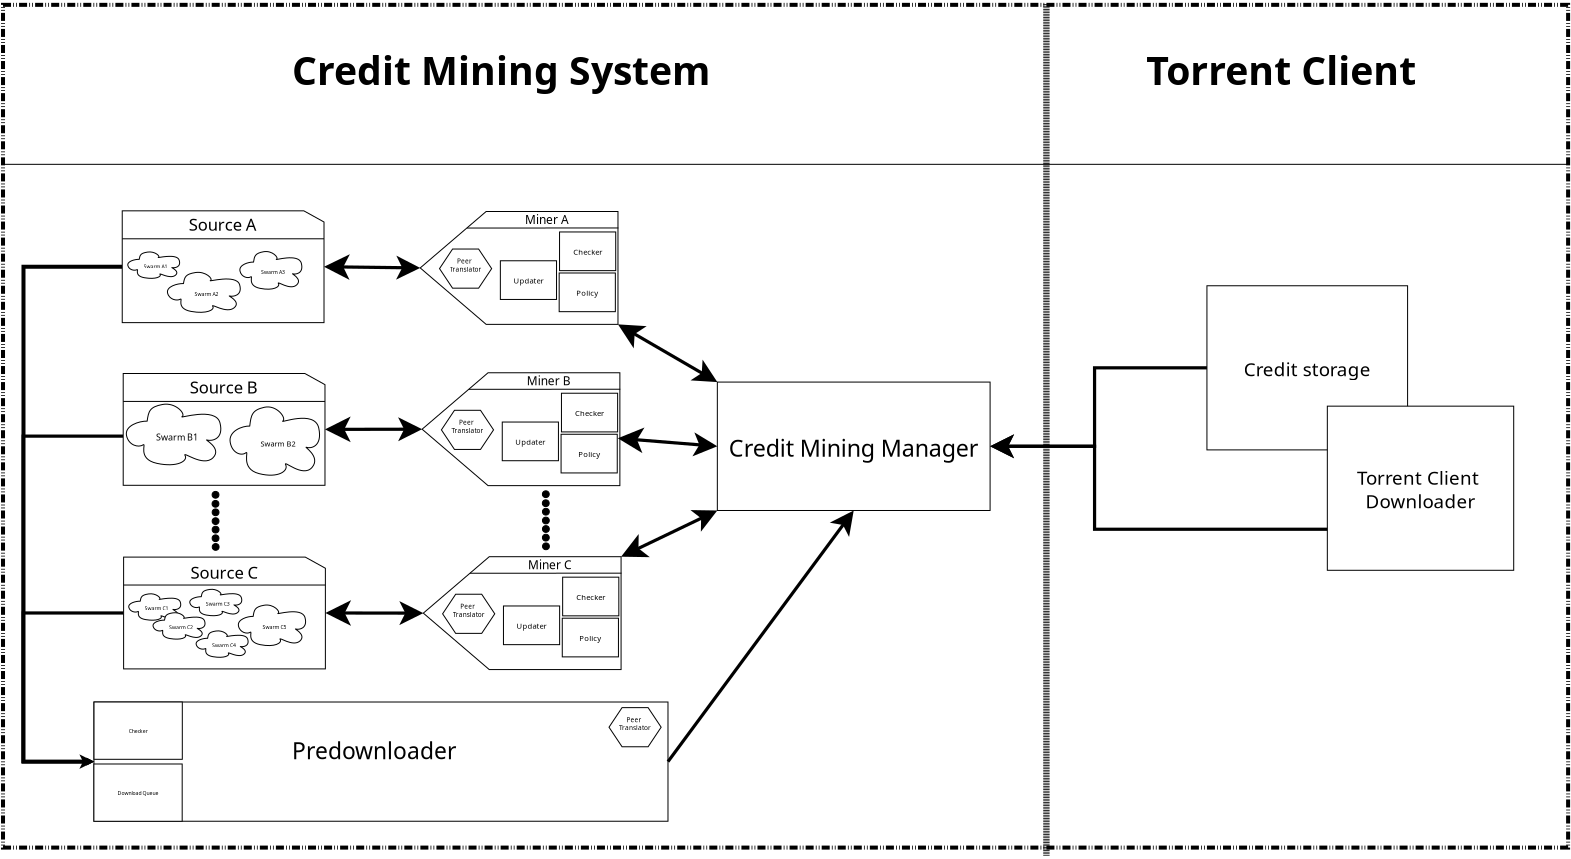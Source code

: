 <?xml version="1.0" encoding="UTF-8"?>
<dia:diagram xmlns:dia="http://www.lysator.liu.se/~alla/dia/">
  <dia:layer name="Background" visible="true" active="true">
    <dia:group>
      <dia:object type="Standard - Box" version="0" id="O0">
        <dia:attribute name="obj_pos">
          <dia:point val="-25,-30"/>
        </dia:attribute>
        <dia:attribute name="obj_bb">
          <dia:rectangle val="-25.25,-30.25;170.25,75.25"/>
        </dia:attribute>
        <dia:attribute name="elem_corner">
          <dia:point val="-25,-30"/>
        </dia:attribute>
        <dia:attribute name="elem_width">
          <dia:real val="195"/>
        </dia:attribute>
        <dia:attribute name="elem_height">
          <dia:real val="105"/>
        </dia:attribute>
        <dia:attribute name="border_width">
          <dia:real val="0.5"/>
        </dia:attribute>
        <dia:attribute name="show_background">
          <dia:boolean val="true"/>
        </dia:attribute>
        <dia:attribute name="line_style">
          <dia:enum val="3"/>
        </dia:attribute>
        <dia:attribute name="aspect">
          <dia:enum val="1"/>
        </dia:attribute>
      </dia:object>
      <dia:object type="Standard - Line" version="0" id="O1">
        <dia:attribute name="obj_pos">
          <dia:point val="14.994,2.631"/>
        </dia:attribute>
        <dia:attribute name="obj_bb">
          <dia:rectangle val="14.791,1.068;27.183,4.272"/>
        </dia:attribute>
        <dia:attribute name="conn_endpoints">
          <dia:point val="14.994,2.631"/>
          <dia:point val="26.98,2.778"/>
        </dia:attribute>
        <dia:attribute name="numcp">
          <dia:int val="1"/>
        </dia:attribute>
        <dia:attribute name="line_width">
          <dia:real val="0.4"/>
        </dia:attribute>
        <dia:attribute name="start_arrow">
          <dia:enum val="22"/>
        </dia:attribute>
        <dia:attribute name="start_arrow_length">
          <dia:real val="2.31"/>
        </dia:attribute>
        <dia:attribute name="start_arrow_width">
          <dia:real val="2.31"/>
        </dia:attribute>
        <dia:attribute name="end_arrow">
          <dia:enum val="22"/>
        </dia:attribute>
        <dia:attribute name="end_arrow_length">
          <dia:real val="2.1"/>
        </dia:attribute>
        <dia:attribute name="end_arrow_width">
          <dia:real val="2.1"/>
        </dia:attribute>
      </dia:object>
      <dia:object type="Standard - Line" version="0" id="O2">
        <dia:attribute name="obj_pos">
          <dia:point val="15.165,45.769"/>
        </dia:attribute>
        <dia:attribute name="obj_bb">
          <dia:rectangle val="14.965,44.172;27.567,47.376"/>
        </dia:attribute>
        <dia:attribute name="conn_endpoints">
          <dia:point val="15.165,45.769"/>
          <dia:point val="27.367,45.788"/>
        </dia:attribute>
        <dia:attribute name="numcp">
          <dia:int val="1"/>
        </dia:attribute>
        <dia:attribute name="line_width">
          <dia:real val="0.4"/>
        </dia:attribute>
        <dia:attribute name="start_arrow">
          <dia:enum val="22"/>
        </dia:attribute>
        <dia:attribute name="start_arrow_length">
          <dia:real val="2.31"/>
        </dia:attribute>
        <dia:attribute name="start_arrow_width">
          <dia:real val="2.31"/>
        </dia:attribute>
        <dia:attribute name="end_arrow">
          <dia:enum val="22"/>
        </dia:attribute>
        <dia:attribute name="end_arrow_length">
          <dia:real val="2.1"/>
        </dia:attribute>
        <dia:attribute name="end_arrow_width">
          <dia:real val="2.1"/>
        </dia:attribute>
      </dia:object>
      <dia:group>
        <dia:object type="Standard - Text" version="1" id="O3">
          <dia:attribute name="obj_pos">
            <dia:point val="44.686,-2.906"/>
          </dia:attribute>
          <dia:attribute name="obj_bb">
            <dia:rectangle val="44.686,-3.501;44.686,-2.756"/>
          </dia:attribute>
          <dia:attribute name="text">
            <dia:composite type="text">
              <dia:attribute name="string">
                <dia:string>##</dia:string>
              </dia:attribute>
              <dia:attribute name="font">
                <dia:font family="sans" style="0" name="Helvetica"/>
              </dia:attribute>
              <dia:attribute name="height">
                <dia:real val="0.8"/>
              </dia:attribute>
              <dia:attribute name="pos">
                <dia:point val="44.686,-2.906"/>
              </dia:attribute>
              <dia:attribute name="color">
                <dia:color val="#000000"/>
              </dia:attribute>
              <dia:attribute name="alignment">
                <dia:enum val="0"/>
              </dia:attribute>
            </dia:composite>
          </dia:attribute>
          <dia:attribute name="valign">
            <dia:enum val="3"/>
          </dia:attribute>
        </dia:object>
        <dia:group>
          <dia:object type="Block Arrow - Pentagon" version="1" id="O4">
            <dia:attribute name="obj_pos">
              <dia:point val="26.98,-4.252"/>
            </dia:attribute>
            <dia:attribute name="obj_bb">
              <dia:rectangle val="26.903,-4.302;51.67,9.859"/>
            </dia:attribute>
            <dia:attribute name="meta">
              <dia:composite type="dict"/>
            </dia:attribute>
            <dia:attribute name="elem_corner">
              <dia:point val="26.98,-4.252"/>
            </dia:attribute>
            <dia:attribute name="elem_width">
              <dia:real val="24.64"/>
            </dia:attribute>
            <dia:attribute name="elem_height">
              <dia:real val="14.061"/>
            </dia:attribute>
            <dia:attribute name="line_width">
              <dia:real val="0.1"/>
            </dia:attribute>
            <dia:attribute name="line_colour">
              <dia:color val="#000000"/>
            </dia:attribute>
            <dia:attribute name="fill_colour">
              <dia:color val="#ffffff"/>
            </dia:attribute>
            <dia:attribute name="show_background">
              <dia:boolean val="true"/>
            </dia:attribute>
            <dia:attribute name="line_style">
              <dia:enum val="0"/>
              <dia:real val="1"/>
            </dia:attribute>
            <dia:attribute name="flip_horizontal">
              <dia:boolean val="true"/>
            </dia:attribute>
            <dia:attribute name="flip_vertical">
              <dia:boolean val="false"/>
            </dia:attribute>
            <dia:attribute name="subscale">
              <dia:real val="1"/>
            </dia:attribute>
          </dia:object>
          <dia:object type="Standard - Line" version="0" id="O5">
            <dia:attribute name="obj_pos">
              <dia:point val="32.799,-2.19"/>
            </dia:attribute>
            <dia:attribute name="obj_bb">
              <dia:rectangle val="32.749,-2.253;51.721,-2.14"/>
            </dia:attribute>
            <dia:attribute name="conn_endpoints">
              <dia:point val="32.799,-2.19"/>
              <dia:point val="51.671,-2.203"/>
            </dia:attribute>
            <dia:attribute name="numcp">
              <dia:int val="1"/>
            </dia:attribute>
          </dia:object>
          <dia:object type="Standard - Text" version="1" id="O6">
            <dia:attribute name="obj_pos">
              <dia:point val="40.033,-2.692"/>
            </dia:attribute>
            <dia:attribute name="obj_bb">
              <dia:rectangle val="40.033,-4.072;45.688,-2.342"/>
            </dia:attribute>
            <dia:attribute name="text">
              <dia:composite type="text">
                <dia:attribute name="string">
                  <dia:string>#Miner A#</dia:string>
                </dia:attribute>
                <dia:attribute name="font">
                  <dia:font family="sans" style="0" name="Helvetica"/>
                </dia:attribute>
                <dia:attribute name="height">
                  <dia:real val="1.858"/>
                </dia:attribute>
                <dia:attribute name="pos">
                  <dia:point val="40.033,-2.692"/>
                </dia:attribute>
                <dia:attribute name="color">
                  <dia:color val="#000000"/>
                </dia:attribute>
                <dia:attribute name="alignment">
                  <dia:enum val="0"/>
                </dia:attribute>
              </dia:composite>
            </dia:attribute>
            <dia:attribute name="valign">
              <dia:enum val="3"/>
            </dia:attribute>
          </dia:object>
        </dia:group>
        <dia:object type="Flowchart - Box" version="0" id="O7">
          <dia:attribute name="obj_pos">
            <dia:point val="44.294,3.409"/>
          </dia:attribute>
          <dia:attribute name="obj_bb">
            <dia:rectangle val="44.244,3.359;51.342,8.278"/>
          </dia:attribute>
          <dia:attribute name="elem_corner">
            <dia:point val="44.294,3.409"/>
          </dia:attribute>
          <dia:attribute name="elem_width">
            <dia:real val="6.999"/>
          </dia:attribute>
          <dia:attribute name="elem_height">
            <dia:real val="4.819"/>
          </dia:attribute>
          <dia:attribute name="border_width">
            <dia:real val="0.1"/>
          </dia:attribute>
          <dia:attribute name="show_background">
            <dia:boolean val="true"/>
          </dia:attribute>
          <dia:attribute name="padding">
            <dia:real val="0.5"/>
          </dia:attribute>
          <dia:attribute name="text">
            <dia:composite type="text">
              <dia:attribute name="string">
                <dia:string>#Policy#</dia:string>
              </dia:attribute>
              <dia:attribute name="font">
                <dia:font family="sans" style="0" name="Helvetica"/>
              </dia:attribute>
              <dia:attribute name="height">
                <dia:real val="1.188"/>
              </dia:attribute>
              <dia:attribute name="pos">
                <dia:point val="47.793,6.107"/>
              </dia:attribute>
              <dia:attribute name="color">
                <dia:color val="#000000"/>
              </dia:attribute>
              <dia:attribute name="alignment">
                <dia:enum val="1"/>
              </dia:attribute>
            </dia:composite>
          </dia:attribute>
        </dia:object>
        <dia:object type="Flowchart - Box" version="0" id="O8">
          <dia:attribute name="obj_pos">
            <dia:point val="36.966,1.886"/>
          </dia:attribute>
          <dia:attribute name="obj_bb">
            <dia:rectangle val="36.916,1.836;44.014,6.755"/>
          </dia:attribute>
          <dia:attribute name="elem_corner">
            <dia:point val="36.966,1.886"/>
          </dia:attribute>
          <dia:attribute name="elem_width">
            <dia:real val="6.999"/>
          </dia:attribute>
          <dia:attribute name="elem_height">
            <dia:real val="4.819"/>
          </dia:attribute>
          <dia:attribute name="border_width">
            <dia:real val="0.1"/>
          </dia:attribute>
          <dia:attribute name="show_background">
            <dia:boolean val="true"/>
          </dia:attribute>
          <dia:attribute name="padding">
            <dia:real val="0.5"/>
          </dia:attribute>
          <dia:attribute name="text">
            <dia:composite type="text">
              <dia:attribute name="string">
                <dia:string>#Updater#</dia:string>
              </dia:attribute>
              <dia:attribute name="font">
                <dia:font family="sans" style="0" name="Helvetica"/>
              </dia:attribute>
              <dia:attribute name="height">
                <dia:real val="1.188"/>
              </dia:attribute>
              <dia:attribute name="pos">
                <dia:point val="40.465,4.584"/>
              </dia:attribute>
              <dia:attribute name="color">
                <dia:color val="#000000"/>
              </dia:attribute>
              <dia:attribute name="alignment">
                <dia:enum val="1"/>
              </dia:attribute>
            </dia:composite>
          </dia:attribute>
        </dia:object>
        <dia:object type="Flowchart - Box" version="0" id="O9">
          <dia:attribute name="obj_pos">
            <dia:point val="44.34,-1.703"/>
          </dia:attribute>
          <dia:attribute name="obj_bb">
            <dia:rectangle val="44.291,-1.753;51.389,3.166"/>
          </dia:attribute>
          <dia:attribute name="elem_corner">
            <dia:point val="44.34,-1.703"/>
          </dia:attribute>
          <dia:attribute name="elem_width">
            <dia:real val="6.999"/>
          </dia:attribute>
          <dia:attribute name="elem_height">
            <dia:real val="4.819"/>
          </dia:attribute>
          <dia:attribute name="border_width">
            <dia:real val="0.1"/>
          </dia:attribute>
          <dia:attribute name="show_background">
            <dia:boolean val="true"/>
          </dia:attribute>
          <dia:attribute name="padding">
            <dia:real val="0.5"/>
          </dia:attribute>
          <dia:attribute name="text">
            <dia:composite type="text">
              <dia:attribute name="string">
                <dia:string>#Checker#</dia:string>
              </dia:attribute>
              <dia:attribute name="font">
                <dia:font family="sans" style="0" name="Helvetica"/>
              </dia:attribute>
              <dia:attribute name="height">
                <dia:real val="1.188"/>
              </dia:attribute>
              <dia:attribute name="pos">
                <dia:point val="47.84,0.995"/>
              </dia:attribute>
              <dia:attribute name="color">
                <dia:color val="#000000"/>
              </dia:attribute>
              <dia:attribute name="alignment">
                <dia:enum val="1"/>
              </dia:attribute>
            </dia:composite>
          </dia:attribute>
        </dia:object>
        <dia:object type="Network - Radio Cell" version="0" id="O10">
          <dia:attribute name="obj_pos">
            <dia:point val="35.882,2.863"/>
          </dia:attribute>
          <dia:attribute name="obj_bb">
            <dia:rectangle val="29.325,0.376;35.942,5.349"/>
          </dia:attribute>
          <dia:attribute name="meta">
            <dia:composite type="dict"/>
          </dia:attribute>
          <dia:attribute name="poly_points">
            <dia:point val="35.882,2.863"/>
            <dia:point val="34.257,5.299"/>
            <dia:point val="31.009,5.299"/>
            <dia:point val="29.385,2.863"/>
            <dia:point val="31.009,0.426"/>
            <dia:point val="34.257,0.426"/>
          </dia:attribute>
          <dia:attribute name="radius">
            <dia:real val="3.248"/>
          </dia:attribute>
          <dia:attribute name="line_width">
            <dia:real val="0.1"/>
          </dia:attribute>
          <dia:attribute name="line_colour">
            <dia:color val="#000000"/>
          </dia:attribute>
          <dia:attribute name="line_style">
            <dia:enum val="0"/>
            <dia:real val="1"/>
          </dia:attribute>
          <dia:attribute name="fill_colour">
            <dia:color val="#ffffff"/>
          </dia:attribute>
          <dia:attribute name="show_background">
            <dia:boolean val="false"/>
          </dia:attribute>
          <dia:attribute name="text">
            <dia:composite type="text">
              <dia:attribute name="string">
                <dia:string>#Peer 
Translator#</dia:string>
              </dia:attribute>
              <dia:attribute name="font">
                <dia:font family="sans" style="0" name="Helvetica"/>
              </dia:attribute>
              <dia:attribute name="height">
                <dia:real val="1.012"/>
              </dia:attribute>
              <dia:attribute name="pos">
                <dia:point val="32.633,2.262"/>
              </dia:attribute>
              <dia:attribute name="color">
                <dia:color val="#000000"/>
              </dia:attribute>
              <dia:attribute name="alignment">
                <dia:enum val="1"/>
              </dia:attribute>
            </dia:composite>
          </dia:attribute>
        </dia:object>
      </dia:group>
      <dia:object type="Standard - Line" version="0" id="O11">
        <dia:attribute name="obj_pos">
          <dia:point val="15.115,22.894"/>
        </dia:attribute>
        <dia:attribute name="obj_bb">
          <dia:rectangle val="14.914,21.286;27.418,24.49"/>
        </dia:attribute>
        <dia:attribute name="conn_endpoints">
          <dia:point val="15.115,22.894"/>
          <dia:point val="27.217,22.871"/>
        </dia:attribute>
        <dia:attribute name="numcp">
          <dia:int val="1"/>
        </dia:attribute>
        <dia:attribute name="line_width">
          <dia:real val="0.4"/>
        </dia:attribute>
        <dia:attribute name="start_arrow">
          <dia:enum val="22"/>
        </dia:attribute>
        <dia:attribute name="start_arrow_length">
          <dia:real val="2.31"/>
        </dia:attribute>
        <dia:attribute name="start_arrow_width">
          <dia:real val="2.31"/>
        </dia:attribute>
        <dia:attribute name="end_arrow">
          <dia:enum val="22"/>
        </dia:attribute>
        <dia:attribute name="end_arrow_length">
          <dia:real val="2.1"/>
        </dia:attribute>
        <dia:attribute name="end_arrow_width">
          <dia:real val="2.1"/>
        </dia:attribute>
      </dia:object>
      <dia:object type="Standard - Box" version="0" id="O12">
        <dia:attribute name="obj_pos">
          <dia:point val="-13.671,56.861"/>
        </dia:attribute>
        <dia:attribute name="obj_bb">
          <dia:rectangle val="-13.721,56.811;57.901,71.766"/>
        </dia:attribute>
        <dia:attribute name="elem_corner">
          <dia:point val="-13.671,56.861"/>
        </dia:attribute>
        <dia:attribute name="elem_width">
          <dia:real val="71.522"/>
        </dia:attribute>
        <dia:attribute name="elem_height">
          <dia:real val="14.855"/>
        </dia:attribute>
        <dia:attribute name="show_background">
          <dia:boolean val="true"/>
        </dia:attribute>
        <dia:attribute name="aspect">
          <dia:enum val="1"/>
        </dia:attribute>
      </dia:object>
      <dia:group>
        <dia:object type="Standard - Text" version="1" id="O13">
          <dia:attribute name="obj_pos">
            <dia:point val="44.923,17.186"/>
          </dia:attribute>
          <dia:attribute name="obj_bb">
            <dia:rectangle val="44.923,16.591;44.923,17.337"/>
          </dia:attribute>
          <dia:attribute name="text">
            <dia:composite type="text">
              <dia:attribute name="string">
                <dia:string>##</dia:string>
              </dia:attribute>
              <dia:attribute name="font">
                <dia:font family="sans" style="0" name="Helvetica"/>
              </dia:attribute>
              <dia:attribute name="height">
                <dia:real val="0.8"/>
              </dia:attribute>
              <dia:attribute name="pos">
                <dia:point val="44.923,17.186"/>
              </dia:attribute>
              <dia:attribute name="color">
                <dia:color val="#000000"/>
              </dia:attribute>
              <dia:attribute name="alignment">
                <dia:enum val="0"/>
              </dia:attribute>
            </dia:composite>
          </dia:attribute>
          <dia:attribute name="valign">
            <dia:enum val="3"/>
          </dia:attribute>
        </dia:object>
        <dia:object type="Block Arrow - Pentagon" version="1" id="O14">
          <dia:attribute name="obj_pos">
            <dia:point val="27.217,15.841"/>
          </dia:attribute>
          <dia:attribute name="obj_bb">
            <dia:rectangle val="27.14,15.791;51.907,29.951"/>
          </dia:attribute>
          <dia:attribute name="meta">
            <dia:composite type="dict"/>
          </dia:attribute>
          <dia:attribute name="elem_corner">
            <dia:point val="27.217,15.841"/>
          </dia:attribute>
          <dia:attribute name="elem_width">
            <dia:real val="24.64"/>
          </dia:attribute>
          <dia:attribute name="elem_height">
            <dia:real val="14.061"/>
          </dia:attribute>
          <dia:attribute name="line_width">
            <dia:real val="0.1"/>
          </dia:attribute>
          <dia:attribute name="line_colour">
            <dia:color val="#000000"/>
          </dia:attribute>
          <dia:attribute name="fill_colour">
            <dia:color val="#ffffff"/>
          </dia:attribute>
          <dia:attribute name="show_background">
            <dia:boolean val="true"/>
          </dia:attribute>
          <dia:attribute name="line_style">
            <dia:enum val="0"/>
            <dia:real val="1"/>
          </dia:attribute>
          <dia:attribute name="flip_horizontal">
            <dia:boolean val="true"/>
          </dia:attribute>
          <dia:attribute name="flip_vertical">
            <dia:boolean val="false"/>
          </dia:attribute>
          <dia:attribute name="subscale">
            <dia:real val="1"/>
          </dia:attribute>
        </dia:object>
        <dia:object type="Standard - Line" version="0" id="O15">
          <dia:attribute name="obj_pos">
            <dia:point val="33.036,17.903"/>
          </dia:attribute>
          <dia:attribute name="obj_bb">
            <dia:rectangle val="32.986,17.84;51.958,17.953"/>
          </dia:attribute>
          <dia:attribute name="conn_endpoints">
            <dia:point val="33.036,17.903"/>
            <dia:point val="51.908,17.89"/>
          </dia:attribute>
          <dia:attribute name="numcp">
            <dia:int val="1"/>
          </dia:attribute>
        </dia:object>
        <dia:object type="Standard - Text" version="1" id="O16">
          <dia:attribute name="obj_pos">
            <dia:point val="40.27,17.401"/>
          </dia:attribute>
          <dia:attribute name="obj_bb">
            <dia:rectangle val="40.27,16.021;45.927,17.751"/>
          </dia:attribute>
          <dia:attribute name="text">
            <dia:composite type="text">
              <dia:attribute name="string">
                <dia:string>#Miner B#</dia:string>
              </dia:attribute>
              <dia:attribute name="font">
                <dia:font family="sans" style="0" name="Helvetica"/>
              </dia:attribute>
              <dia:attribute name="height">
                <dia:real val="1.858"/>
              </dia:attribute>
              <dia:attribute name="pos">
                <dia:point val="40.27,17.401"/>
              </dia:attribute>
              <dia:attribute name="color">
                <dia:color val="#000000"/>
              </dia:attribute>
              <dia:attribute name="alignment">
                <dia:enum val="0"/>
              </dia:attribute>
            </dia:composite>
          </dia:attribute>
          <dia:attribute name="valign">
            <dia:enum val="3"/>
          </dia:attribute>
        </dia:object>
        <dia:object type="Flowchart - Box" version="0" id="O17">
          <dia:attribute name="obj_pos">
            <dia:point val="44.531,23.502"/>
          </dia:attribute>
          <dia:attribute name="obj_bb">
            <dia:rectangle val="44.481,23.452;51.579,28.371"/>
          </dia:attribute>
          <dia:attribute name="elem_corner">
            <dia:point val="44.531,23.502"/>
          </dia:attribute>
          <dia:attribute name="elem_width">
            <dia:real val="6.999"/>
          </dia:attribute>
          <dia:attribute name="elem_height">
            <dia:real val="4.819"/>
          </dia:attribute>
          <dia:attribute name="border_width">
            <dia:real val="0.1"/>
          </dia:attribute>
          <dia:attribute name="show_background">
            <dia:boolean val="true"/>
          </dia:attribute>
          <dia:attribute name="padding">
            <dia:real val="0.5"/>
          </dia:attribute>
          <dia:attribute name="text">
            <dia:composite type="text">
              <dia:attribute name="string">
                <dia:string>#Policy#</dia:string>
              </dia:attribute>
              <dia:attribute name="font">
                <dia:font family="sans" style="0" name="Helvetica"/>
              </dia:attribute>
              <dia:attribute name="height">
                <dia:real val="1.188"/>
              </dia:attribute>
              <dia:attribute name="pos">
                <dia:point val="48.03,26.2"/>
              </dia:attribute>
              <dia:attribute name="color">
                <dia:color val="#000000"/>
              </dia:attribute>
              <dia:attribute name="alignment">
                <dia:enum val="1"/>
              </dia:attribute>
            </dia:composite>
          </dia:attribute>
        </dia:object>
        <dia:object type="Flowchart - Box" version="0" id="O18">
          <dia:attribute name="obj_pos">
            <dia:point val="37.203,21.979"/>
          </dia:attribute>
          <dia:attribute name="obj_bb">
            <dia:rectangle val="37.153,21.928;44.251,26.848"/>
          </dia:attribute>
          <dia:attribute name="elem_corner">
            <dia:point val="37.203,21.979"/>
          </dia:attribute>
          <dia:attribute name="elem_width">
            <dia:real val="6.999"/>
          </dia:attribute>
          <dia:attribute name="elem_height">
            <dia:real val="4.819"/>
          </dia:attribute>
          <dia:attribute name="border_width">
            <dia:real val="0.1"/>
          </dia:attribute>
          <dia:attribute name="show_background">
            <dia:boolean val="true"/>
          </dia:attribute>
          <dia:attribute name="padding">
            <dia:real val="0.5"/>
          </dia:attribute>
          <dia:attribute name="text">
            <dia:composite type="text">
              <dia:attribute name="string">
                <dia:string>#Updater#</dia:string>
              </dia:attribute>
              <dia:attribute name="font">
                <dia:font family="sans" style="0" name="Helvetica"/>
              </dia:attribute>
              <dia:attribute name="height">
                <dia:real val="1.188"/>
              </dia:attribute>
              <dia:attribute name="pos">
                <dia:point val="40.702,24.677"/>
              </dia:attribute>
              <dia:attribute name="color">
                <dia:color val="#000000"/>
              </dia:attribute>
              <dia:attribute name="alignment">
                <dia:enum val="1"/>
              </dia:attribute>
            </dia:composite>
          </dia:attribute>
        </dia:object>
        <dia:object type="Flowchart - Box" version="0" id="O19">
          <dia:attribute name="obj_pos">
            <dia:point val="44.578,18.39"/>
          </dia:attribute>
          <dia:attribute name="obj_bb">
            <dia:rectangle val="44.528,18.34;51.626,23.259"/>
          </dia:attribute>
          <dia:attribute name="elem_corner">
            <dia:point val="44.578,18.39"/>
          </dia:attribute>
          <dia:attribute name="elem_width">
            <dia:real val="6.999"/>
          </dia:attribute>
          <dia:attribute name="elem_height">
            <dia:real val="4.819"/>
          </dia:attribute>
          <dia:attribute name="border_width">
            <dia:real val="0.1"/>
          </dia:attribute>
          <dia:attribute name="show_background">
            <dia:boolean val="true"/>
          </dia:attribute>
          <dia:attribute name="padding">
            <dia:real val="0.5"/>
          </dia:attribute>
          <dia:attribute name="text">
            <dia:composite type="text">
              <dia:attribute name="string">
                <dia:string>#Checker#</dia:string>
              </dia:attribute>
              <dia:attribute name="font">
                <dia:font family="sans" style="0" name="Helvetica"/>
              </dia:attribute>
              <dia:attribute name="height">
                <dia:real val="1.188"/>
              </dia:attribute>
              <dia:attribute name="pos">
                <dia:point val="48.077,21.087"/>
              </dia:attribute>
              <dia:attribute name="color">
                <dia:color val="#000000"/>
              </dia:attribute>
              <dia:attribute name="alignment">
                <dia:enum val="1"/>
              </dia:attribute>
            </dia:composite>
          </dia:attribute>
        </dia:object>
        <dia:object type="Network - Radio Cell" version="0" id="O20">
          <dia:attribute name="obj_pos">
            <dia:point val="36.118,22.955"/>
          </dia:attribute>
          <dia:attribute name="obj_bb">
            <dia:rectangle val="29.561,20.469;36.179,25.442"/>
          </dia:attribute>
          <dia:attribute name="meta">
            <dia:composite type="dict"/>
          </dia:attribute>
          <dia:attribute name="poly_points">
            <dia:point val="36.118,22.955"/>
            <dia:point val="34.494,25.392"/>
            <dia:point val="31.246,25.392"/>
            <dia:point val="29.622,22.955"/>
            <dia:point val="31.246,20.519"/>
            <dia:point val="34.494,20.519"/>
          </dia:attribute>
          <dia:attribute name="radius">
            <dia:real val="3.248"/>
          </dia:attribute>
          <dia:attribute name="line_width">
            <dia:real val="0.1"/>
          </dia:attribute>
          <dia:attribute name="line_colour">
            <dia:color val="#000000"/>
          </dia:attribute>
          <dia:attribute name="line_style">
            <dia:enum val="0"/>
            <dia:real val="1"/>
          </dia:attribute>
          <dia:attribute name="fill_colour">
            <dia:color val="#ffffff"/>
          </dia:attribute>
          <dia:attribute name="show_background">
            <dia:boolean val="false"/>
          </dia:attribute>
          <dia:attribute name="text">
            <dia:composite type="text">
              <dia:attribute name="string">
                <dia:string>#Peer 
Translator#</dia:string>
              </dia:attribute>
              <dia:attribute name="font">
                <dia:font family="sans" style="0" name="Helvetica"/>
              </dia:attribute>
              <dia:attribute name="height">
                <dia:real val="1.012"/>
              </dia:attribute>
              <dia:attribute name="pos">
                <dia:point val="32.87,22.354"/>
              </dia:attribute>
              <dia:attribute name="color">
                <dia:color val="#000000"/>
              </dia:attribute>
              <dia:attribute name="alignment">
                <dia:enum val="1"/>
              </dia:attribute>
            </dia:composite>
          </dia:attribute>
        </dia:object>
      </dia:group>
      <dia:group>
        <dia:object type="Geometric - Perfect Circle" version="1" id="O21">
          <dia:attribute name="obj_pos">
            <dia:point val="42.205,30.545"/>
          </dia:attribute>
          <dia:attribute name="obj_bb">
            <dia:rectangle val="42.155,30.495;43.105,31.444"/>
          </dia:attribute>
          <dia:attribute name="meta">
            <dia:composite type="dict"/>
          </dia:attribute>
          <dia:attribute name="elem_corner">
            <dia:point val="42.205,30.545"/>
          </dia:attribute>
          <dia:attribute name="elem_width">
            <dia:real val="0.849"/>
          </dia:attribute>
          <dia:attribute name="elem_height">
            <dia:real val="0.849"/>
          </dia:attribute>
          <dia:attribute name="line_width">
            <dia:real val="0.1"/>
          </dia:attribute>
          <dia:attribute name="line_colour">
            <dia:color val="#000000"/>
          </dia:attribute>
          <dia:attribute name="fill_colour">
            <dia:color val="#000000"/>
          </dia:attribute>
          <dia:attribute name="show_background">
            <dia:boolean val="true"/>
          </dia:attribute>
          <dia:attribute name="line_style">
            <dia:enum val="0"/>
            <dia:real val="1"/>
          </dia:attribute>
          <dia:attribute name="flip_horizontal">
            <dia:boolean val="false"/>
          </dia:attribute>
          <dia:attribute name="flip_vertical">
            <dia:boolean val="false"/>
          </dia:attribute>
          <dia:attribute name="subscale">
            <dia:real val="1"/>
          </dia:attribute>
        </dia:object>
        <dia:object type="Geometric - Perfect Circle" version="1" id="O22">
          <dia:attribute name="obj_pos">
            <dia:point val="42.199,31.669"/>
          </dia:attribute>
          <dia:attribute name="obj_bb">
            <dia:rectangle val="42.149,31.619;43.098,32.569"/>
          </dia:attribute>
          <dia:attribute name="meta">
            <dia:composite type="dict"/>
          </dia:attribute>
          <dia:attribute name="elem_corner">
            <dia:point val="42.199,31.669"/>
          </dia:attribute>
          <dia:attribute name="elem_width">
            <dia:real val="0.849"/>
          </dia:attribute>
          <dia:attribute name="elem_height">
            <dia:real val="0.849"/>
          </dia:attribute>
          <dia:attribute name="line_width">
            <dia:real val="0.1"/>
          </dia:attribute>
          <dia:attribute name="line_colour">
            <dia:color val="#000000"/>
          </dia:attribute>
          <dia:attribute name="fill_colour">
            <dia:color val="#000000"/>
          </dia:attribute>
          <dia:attribute name="show_background">
            <dia:boolean val="true"/>
          </dia:attribute>
          <dia:attribute name="line_style">
            <dia:enum val="0"/>
            <dia:real val="1"/>
          </dia:attribute>
          <dia:attribute name="flip_horizontal">
            <dia:boolean val="false"/>
          </dia:attribute>
          <dia:attribute name="flip_vertical">
            <dia:boolean val="false"/>
          </dia:attribute>
          <dia:attribute name="subscale">
            <dia:real val="1"/>
          </dia:attribute>
        </dia:object>
        <dia:object type="Geometric - Perfect Circle" version="1" id="O23">
          <dia:attribute name="obj_pos">
            <dia:point val="42.213,32.727"/>
          </dia:attribute>
          <dia:attribute name="obj_bb">
            <dia:rectangle val="42.163,32.677;43.113,33.626"/>
          </dia:attribute>
          <dia:attribute name="meta">
            <dia:composite type="dict"/>
          </dia:attribute>
          <dia:attribute name="elem_corner">
            <dia:point val="42.213,32.727"/>
          </dia:attribute>
          <dia:attribute name="elem_width">
            <dia:real val="0.849"/>
          </dia:attribute>
          <dia:attribute name="elem_height">
            <dia:real val="0.849"/>
          </dia:attribute>
          <dia:attribute name="line_width">
            <dia:real val="0.1"/>
          </dia:attribute>
          <dia:attribute name="line_colour">
            <dia:color val="#000000"/>
          </dia:attribute>
          <dia:attribute name="fill_colour">
            <dia:color val="#000000"/>
          </dia:attribute>
          <dia:attribute name="show_background">
            <dia:boolean val="true"/>
          </dia:attribute>
          <dia:attribute name="line_style">
            <dia:enum val="0"/>
            <dia:real val="1"/>
          </dia:attribute>
          <dia:attribute name="flip_horizontal">
            <dia:boolean val="false"/>
          </dia:attribute>
          <dia:attribute name="flip_vertical">
            <dia:boolean val="false"/>
          </dia:attribute>
          <dia:attribute name="subscale">
            <dia:real val="1"/>
          </dia:attribute>
        </dia:object>
        <dia:object type="Geometric - Perfect Circle" version="1" id="O24">
          <dia:attribute name="obj_pos">
            <dia:point val="42.212,33.825"/>
          </dia:attribute>
          <dia:attribute name="obj_bb">
            <dia:rectangle val="42.162,33.775;43.111,34.725"/>
          </dia:attribute>
          <dia:attribute name="meta">
            <dia:composite type="dict"/>
          </dia:attribute>
          <dia:attribute name="elem_corner">
            <dia:point val="42.212,33.825"/>
          </dia:attribute>
          <dia:attribute name="elem_width">
            <dia:real val="0.849"/>
          </dia:attribute>
          <dia:attribute name="elem_height">
            <dia:real val="0.849"/>
          </dia:attribute>
          <dia:attribute name="line_width">
            <dia:real val="0.1"/>
          </dia:attribute>
          <dia:attribute name="line_colour">
            <dia:color val="#000000"/>
          </dia:attribute>
          <dia:attribute name="fill_colour">
            <dia:color val="#000000"/>
          </dia:attribute>
          <dia:attribute name="show_background">
            <dia:boolean val="true"/>
          </dia:attribute>
          <dia:attribute name="line_style">
            <dia:enum val="0"/>
            <dia:real val="1"/>
          </dia:attribute>
          <dia:attribute name="flip_horizontal">
            <dia:boolean val="false"/>
          </dia:attribute>
          <dia:attribute name="flip_vertical">
            <dia:boolean val="false"/>
          </dia:attribute>
          <dia:attribute name="subscale">
            <dia:real val="1"/>
          </dia:attribute>
        </dia:object>
        <dia:object type="Geometric - Perfect Circle" version="1" id="O25">
          <dia:attribute name="obj_pos">
            <dia:point val="42.214,34.882"/>
          </dia:attribute>
          <dia:attribute name="obj_bb">
            <dia:rectangle val="42.164,34.832;43.114,35.782"/>
          </dia:attribute>
          <dia:attribute name="meta">
            <dia:composite type="dict"/>
          </dia:attribute>
          <dia:attribute name="elem_corner">
            <dia:point val="42.214,34.882"/>
          </dia:attribute>
          <dia:attribute name="elem_width">
            <dia:real val="0.849"/>
          </dia:attribute>
          <dia:attribute name="elem_height">
            <dia:real val="0.849"/>
          </dia:attribute>
          <dia:attribute name="line_width">
            <dia:real val="0.1"/>
          </dia:attribute>
          <dia:attribute name="line_colour">
            <dia:color val="#000000"/>
          </dia:attribute>
          <dia:attribute name="fill_colour">
            <dia:color val="#000000"/>
          </dia:attribute>
          <dia:attribute name="show_background">
            <dia:boolean val="true"/>
          </dia:attribute>
          <dia:attribute name="line_style">
            <dia:enum val="0"/>
            <dia:real val="1"/>
          </dia:attribute>
          <dia:attribute name="flip_horizontal">
            <dia:boolean val="false"/>
          </dia:attribute>
          <dia:attribute name="flip_vertical">
            <dia:boolean val="false"/>
          </dia:attribute>
          <dia:attribute name="subscale">
            <dia:real val="1"/>
          </dia:attribute>
        </dia:object>
        <dia:object type="Geometric - Perfect Circle" version="1" id="O26">
          <dia:attribute name="obj_pos">
            <dia:point val="42.208,35.957"/>
          </dia:attribute>
          <dia:attribute name="obj_bb">
            <dia:rectangle val="42.158,35.907;43.107,36.856"/>
          </dia:attribute>
          <dia:attribute name="meta">
            <dia:composite type="dict"/>
          </dia:attribute>
          <dia:attribute name="elem_corner">
            <dia:point val="42.208,35.957"/>
          </dia:attribute>
          <dia:attribute name="elem_width">
            <dia:real val="0.849"/>
          </dia:attribute>
          <dia:attribute name="elem_height">
            <dia:real val="0.849"/>
          </dia:attribute>
          <dia:attribute name="line_width">
            <dia:real val="0.1"/>
          </dia:attribute>
          <dia:attribute name="line_colour">
            <dia:color val="#000000"/>
          </dia:attribute>
          <dia:attribute name="fill_colour">
            <dia:color val="#000000"/>
          </dia:attribute>
          <dia:attribute name="show_background">
            <dia:boolean val="true"/>
          </dia:attribute>
          <dia:attribute name="line_style">
            <dia:enum val="0"/>
            <dia:real val="1"/>
          </dia:attribute>
          <dia:attribute name="flip_horizontal">
            <dia:boolean val="false"/>
          </dia:attribute>
          <dia:attribute name="flip_vertical">
            <dia:boolean val="false"/>
          </dia:attribute>
          <dia:attribute name="subscale">
            <dia:real val="1"/>
          </dia:attribute>
        </dia:object>
        <dia:object type="Geometric - Perfect Circle" version="1" id="O27">
          <dia:attribute name="obj_pos">
            <dia:point val="42.222,37.039"/>
          </dia:attribute>
          <dia:attribute name="obj_bb">
            <dia:rectangle val="42.172,36.989;43.122,37.939"/>
          </dia:attribute>
          <dia:attribute name="meta">
            <dia:composite type="dict"/>
          </dia:attribute>
          <dia:attribute name="elem_corner">
            <dia:point val="42.222,37.039"/>
          </dia:attribute>
          <dia:attribute name="elem_width">
            <dia:real val="0.849"/>
          </dia:attribute>
          <dia:attribute name="elem_height">
            <dia:real val="0.849"/>
          </dia:attribute>
          <dia:attribute name="line_width">
            <dia:real val="0.1"/>
          </dia:attribute>
          <dia:attribute name="line_colour">
            <dia:color val="#000000"/>
          </dia:attribute>
          <dia:attribute name="fill_colour">
            <dia:color val="#000000"/>
          </dia:attribute>
          <dia:attribute name="show_background">
            <dia:boolean val="true"/>
          </dia:attribute>
          <dia:attribute name="line_style">
            <dia:enum val="0"/>
            <dia:real val="1"/>
          </dia:attribute>
          <dia:attribute name="flip_horizontal">
            <dia:boolean val="false"/>
          </dia:attribute>
          <dia:attribute name="flip_vertical">
            <dia:boolean val="false"/>
          </dia:attribute>
          <dia:attribute name="subscale">
            <dia:real val="1"/>
          </dia:attribute>
        </dia:object>
      </dia:group>
      <dia:object type="Standard - ZigZagLine" version="1" id="O28">
        <dia:attribute name="obj_pos">
          <dia:point val="-10.145,2.631"/>
        </dia:attribute>
        <dia:attribute name="obj_bb">
          <dia:rectangle val="-22.698,2.381;-9.895,65.197"/>
        </dia:attribute>
        <dia:attribute name="orth_points">
          <dia:point val="-10.145,2.631"/>
          <dia:point val="-22.448,2.631"/>
          <dia:point val="-22.448,22.746"/>
          <dia:point val="-22.448,22.746"/>
          <dia:point val="-22.448,24.075"/>
          <dia:point val="-22.448,24.075"/>
          <dia:point val="-22.448,36.15"/>
          <dia:point val="-22.448,36.15"/>
          <dia:point val="-22.448,64.288"/>
          <dia:point val="-13.671,64.288"/>
        </dia:attribute>
        <dia:attribute name="orth_orient">
          <dia:enum val="0"/>
          <dia:enum val="1"/>
          <dia:enum val="0"/>
          <dia:enum val="1"/>
          <dia:enum val="0"/>
          <dia:enum val="1"/>
          <dia:enum val="0"/>
          <dia:enum val="1"/>
          <dia:enum val="0"/>
        </dia:attribute>
        <dia:attribute name="autorouting">
          <dia:boolean val="false"/>
        </dia:attribute>
        <dia:attribute name="line_width">
          <dia:real val="0.5"/>
        </dia:attribute>
        <dia:attribute name="end_arrow">
          <dia:enum val="22"/>
        </dia:attribute>
        <dia:attribute name="end_arrow_length">
          <dia:real val="0.7"/>
        </dia:attribute>
        <dia:attribute name="end_arrow_width">
          <dia:real val="0.7"/>
        </dia:attribute>
      </dia:object>
      <dia:object type="Standard - ZigZagLine" version="1" id="O29">
        <dia:attribute name="obj_pos">
          <dia:point val="-10.024,23.735"/>
        </dia:attribute>
        <dia:attribute name="obj_bb">
          <dia:rectangle val="-22.687,23.535;-9.824,64.786"/>
        </dia:attribute>
        <dia:attribute name="orth_points">
          <dia:point val="-10.024,23.735"/>
          <dia:point val="-22.487,23.735"/>
          <dia:point val="-22.487,64.288"/>
          <dia:point val="-13.671,64.288"/>
        </dia:attribute>
        <dia:attribute name="orth_orient">
          <dia:enum val="0"/>
          <dia:enum val="1"/>
          <dia:enum val="0"/>
        </dia:attribute>
        <dia:attribute name="autorouting">
          <dia:boolean val="false"/>
        </dia:attribute>
        <dia:attribute name="line_width">
          <dia:real val="0.4"/>
        </dia:attribute>
        <dia:attribute name="end_arrow">
          <dia:enum val="22"/>
        </dia:attribute>
        <dia:attribute name="end_arrow_length">
          <dia:real val="0.1"/>
        </dia:attribute>
        <dia:attribute name="end_arrow_width">
          <dia:real val="0.1"/>
        </dia:attribute>
      </dia:object>
      <dia:object type="Standard - ZigZagLine" version="1" id="O30">
        <dia:attribute name="obj_pos">
          <dia:point val="-9.974,45.769"/>
        </dia:attribute>
        <dia:attribute name="obj_bb">
          <dia:rectangle val="-22.679,45.569;-9.774,64.786"/>
        </dia:attribute>
        <dia:attribute name="orth_points">
          <dia:point val="-9.974,45.769"/>
          <dia:point val="-22.479,45.769"/>
          <dia:point val="-22.479,64.288"/>
          <dia:point val="-13.621,64.288"/>
        </dia:attribute>
        <dia:attribute name="orth_orient">
          <dia:enum val="0"/>
          <dia:enum val="1"/>
          <dia:enum val="0"/>
        </dia:attribute>
        <dia:attribute name="autorouting">
          <dia:boolean val="false"/>
        </dia:attribute>
        <dia:attribute name="line_width">
          <dia:real val="0.4"/>
        </dia:attribute>
        <dia:attribute name="end_arrow">
          <dia:enum val="22"/>
        </dia:attribute>
        <dia:attribute name="end_arrow_length">
          <dia:real val="0.1"/>
        </dia:attribute>
        <dia:attribute name="end_arrow_width">
          <dia:real val="0.1"/>
        </dia:attribute>
      </dia:object>
      <dia:object type="Standard - Text" version="1" id="O31">
        <dia:attribute name="obj_pos">
          <dia:point val="11,64"/>
        </dia:attribute>
        <dia:attribute name="obj_bb">
          <dia:rectangle val="11,61.362;32.188,64.67"/>
        </dia:attribute>
        <dia:attribute name="text">
          <dia:composite type="text">
            <dia:attribute name="string">
              <dia:string>#Predownloader#</dia:string>
            </dia:attribute>
            <dia:attribute name="font">
              <dia:font family="sans" style="0" name="Helvetica"/>
            </dia:attribute>
            <dia:attribute name="height">
              <dia:real val="3.552"/>
            </dia:attribute>
            <dia:attribute name="pos">
              <dia:point val="11,64"/>
            </dia:attribute>
            <dia:attribute name="color">
              <dia:color val="#000000"/>
            </dia:attribute>
            <dia:attribute name="alignment">
              <dia:enum val="0"/>
            </dia:attribute>
          </dia:composite>
        </dia:attribute>
        <dia:attribute name="valign">
          <dia:enum val="3"/>
        </dia:attribute>
      </dia:object>
      <dia:object type="Flowchart - Box" version="0" id="O32">
        <dia:attribute name="obj_pos">
          <dia:point val="-13.661,56.862"/>
        </dia:attribute>
        <dia:attribute name="obj_bb">
          <dia:rectangle val="-13.71,56.812;-2.61,64.05"/>
        </dia:attribute>
        <dia:attribute name="elem_corner">
          <dia:point val="-13.661,56.862"/>
        </dia:attribute>
        <dia:attribute name="elem_width">
          <dia:real val="11"/>
        </dia:attribute>
        <dia:attribute name="elem_height">
          <dia:real val="7.138"/>
        </dia:attribute>
        <dia:attribute name="border_width">
          <dia:real val="0.1"/>
        </dia:attribute>
        <dia:attribute name="show_background">
          <dia:boolean val="false"/>
        </dia:attribute>
        <dia:attribute name="padding">
          <dia:real val="0.5"/>
        </dia:attribute>
        <dia:attribute name="text">
          <dia:composite type="text">
            <dia:attribute name="string">
              <dia:string>#Checker#</dia:string>
            </dia:attribute>
            <dia:attribute name="font">
              <dia:font family="sans" style="0" name="Helvetica"/>
            </dia:attribute>
            <dia:attribute name="height">
              <dia:real val="0.8"/>
            </dia:attribute>
            <dia:attribute name="pos">
              <dia:point val="-8.16,60.626"/>
            </dia:attribute>
            <dia:attribute name="color">
              <dia:color val="#000000"/>
            </dia:attribute>
            <dia:attribute name="alignment">
              <dia:enum val="1"/>
            </dia:attribute>
          </dia:composite>
        </dia:attribute>
      </dia:object>
      <dia:object type="Flowchart - Box" version="0" id="O33">
        <dia:attribute name="obj_pos">
          <dia:point val="-13.676,64.584"/>
        </dia:attribute>
        <dia:attribute name="obj_bb">
          <dia:rectangle val="-13.726,64.534;-2.626,71.771"/>
        </dia:attribute>
        <dia:attribute name="elem_corner">
          <dia:point val="-13.676,64.584"/>
        </dia:attribute>
        <dia:attribute name="elem_width">
          <dia:real val="11"/>
        </dia:attribute>
        <dia:attribute name="elem_height">
          <dia:real val="7.138"/>
        </dia:attribute>
        <dia:attribute name="border_width">
          <dia:real val="0.1"/>
        </dia:attribute>
        <dia:attribute name="show_background">
          <dia:boolean val="false"/>
        </dia:attribute>
        <dia:attribute name="padding">
          <dia:real val="0.5"/>
        </dia:attribute>
        <dia:attribute name="text">
          <dia:composite type="text">
            <dia:attribute name="string">
              <dia:string>#Download Queue#</dia:string>
            </dia:attribute>
            <dia:attribute name="font">
              <dia:font family="sans" style="0" name="Helvetica"/>
            </dia:attribute>
            <dia:attribute name="height">
              <dia:real val="0.8"/>
            </dia:attribute>
            <dia:attribute name="pos">
              <dia:point val="-8.176,68.347"/>
            </dia:attribute>
            <dia:attribute name="color">
              <dia:color val="#000000"/>
            </dia:attribute>
            <dia:attribute name="alignment">
              <dia:enum val="1"/>
            </dia:attribute>
          </dia:composite>
        </dia:attribute>
      </dia:object>
      <dia:object type="Network - Radio Cell" version="0" id="O34">
        <dia:attribute name="obj_pos">
          <dia:point val="57,60"/>
        </dia:attribute>
        <dia:attribute name="obj_bb">
          <dia:rectangle val="50.443,57.514;57.06,62.486"/>
        </dia:attribute>
        <dia:attribute name="meta">
          <dia:composite type="dict"/>
        </dia:attribute>
        <dia:attribute name="poly_points">
          <dia:point val="57,60"/>
          <dia:point val="55.376,62.436"/>
          <dia:point val="52.127,62.436"/>
          <dia:point val="50.503,60"/>
          <dia:point val="52.127,57.564"/>
          <dia:point val="55.376,57.564"/>
        </dia:attribute>
        <dia:attribute name="radius">
          <dia:real val="3.248"/>
        </dia:attribute>
        <dia:attribute name="line_width">
          <dia:real val="0.1"/>
        </dia:attribute>
        <dia:attribute name="line_colour">
          <dia:color val="#000000"/>
        </dia:attribute>
        <dia:attribute name="line_style">
          <dia:enum val="0"/>
          <dia:real val="1"/>
        </dia:attribute>
        <dia:attribute name="fill_colour">
          <dia:color val="#ffffff"/>
        </dia:attribute>
        <dia:attribute name="show_background">
          <dia:boolean val="false"/>
        </dia:attribute>
        <dia:attribute name="text">
          <dia:composite type="text">
            <dia:attribute name="string">
              <dia:string>#Peer 
Translator#</dia:string>
            </dia:attribute>
            <dia:attribute name="font">
              <dia:font family="sans" style="0" name="Helvetica"/>
            </dia:attribute>
            <dia:attribute name="height">
              <dia:real val="1.012"/>
            </dia:attribute>
            <dia:attribute name="pos">
              <dia:point val="53.752,59.399"/>
            </dia:attribute>
            <dia:attribute name="color">
              <dia:color val="#000000"/>
            </dia:attribute>
            <dia:attribute name="alignment">
              <dia:enum val="1"/>
            </dia:attribute>
          </dia:composite>
        </dia:attribute>
      </dia:object>
      <dia:group>
        <dia:object type="Standard - Text" version="1" id="O35">
          <dia:attribute name="obj_pos">
            <dia:point val="45.072,40.104"/>
          </dia:attribute>
          <dia:attribute name="obj_bb">
            <dia:rectangle val="45.072,39.509;45.072,40.254"/>
          </dia:attribute>
          <dia:attribute name="text">
            <dia:composite type="text">
              <dia:attribute name="string">
                <dia:string>##</dia:string>
              </dia:attribute>
              <dia:attribute name="font">
                <dia:font family="sans" style="0" name="Helvetica"/>
              </dia:attribute>
              <dia:attribute name="height">
                <dia:real val="0.8"/>
              </dia:attribute>
              <dia:attribute name="pos">
                <dia:point val="45.072,40.104"/>
              </dia:attribute>
              <dia:attribute name="color">
                <dia:color val="#000000"/>
              </dia:attribute>
              <dia:attribute name="alignment">
                <dia:enum val="0"/>
              </dia:attribute>
            </dia:composite>
          </dia:attribute>
          <dia:attribute name="valign">
            <dia:enum val="3"/>
          </dia:attribute>
        </dia:object>
        <dia:object type="Block Arrow - Pentagon" version="1" id="O36">
          <dia:attribute name="obj_pos">
            <dia:point val="27.367,38.758"/>
          </dia:attribute>
          <dia:attribute name="obj_bb">
            <dia:rectangle val="27.29,38.708;52.056,52.869"/>
          </dia:attribute>
          <dia:attribute name="meta">
            <dia:composite type="dict"/>
          </dia:attribute>
          <dia:attribute name="elem_corner">
            <dia:point val="27.367,38.758"/>
          </dia:attribute>
          <dia:attribute name="elem_width">
            <dia:real val="24.64"/>
          </dia:attribute>
          <dia:attribute name="elem_height">
            <dia:real val="14.061"/>
          </dia:attribute>
          <dia:attribute name="line_width">
            <dia:real val="0.1"/>
          </dia:attribute>
          <dia:attribute name="line_colour">
            <dia:color val="#000000"/>
          </dia:attribute>
          <dia:attribute name="fill_colour">
            <dia:color val="#ffffff"/>
          </dia:attribute>
          <dia:attribute name="show_background">
            <dia:boolean val="true"/>
          </dia:attribute>
          <dia:attribute name="line_style">
            <dia:enum val="0"/>
            <dia:real val="1"/>
          </dia:attribute>
          <dia:attribute name="flip_horizontal">
            <dia:boolean val="true"/>
          </dia:attribute>
          <dia:attribute name="flip_vertical">
            <dia:boolean val="false"/>
          </dia:attribute>
          <dia:attribute name="subscale">
            <dia:real val="1"/>
          </dia:attribute>
        </dia:object>
        <dia:object type="Standard - Line" version="0" id="O37">
          <dia:attribute name="obj_pos">
            <dia:point val="33.186,40.82"/>
          </dia:attribute>
          <dia:attribute name="obj_bb">
            <dia:rectangle val="33.136,40.757;52.108,40.87"/>
          </dia:attribute>
          <dia:attribute name="conn_endpoints">
            <dia:point val="33.186,40.82"/>
            <dia:point val="52.058,40.807"/>
          </dia:attribute>
          <dia:attribute name="numcp">
            <dia:int val="1"/>
          </dia:attribute>
        </dia:object>
        <dia:object type="Standard - Text" version="1" id="O38">
          <dia:attribute name="obj_pos">
            <dia:point val="40.419,40.318"/>
          </dia:attribute>
          <dia:attribute name="obj_bb">
            <dia:rectangle val="40.419,38.938;46.094,40.668"/>
          </dia:attribute>
          <dia:attribute name="text">
            <dia:composite type="text">
              <dia:attribute name="string">
                <dia:string>#Miner C#</dia:string>
              </dia:attribute>
              <dia:attribute name="font">
                <dia:font family="sans" style="0" name="Helvetica"/>
              </dia:attribute>
              <dia:attribute name="height">
                <dia:real val="1.858"/>
              </dia:attribute>
              <dia:attribute name="pos">
                <dia:point val="40.419,40.318"/>
              </dia:attribute>
              <dia:attribute name="color">
                <dia:color val="#000000"/>
              </dia:attribute>
              <dia:attribute name="alignment">
                <dia:enum val="0"/>
              </dia:attribute>
            </dia:composite>
          </dia:attribute>
          <dia:attribute name="valign">
            <dia:enum val="3"/>
          </dia:attribute>
        </dia:object>
        <dia:object type="Flowchart - Box" version="0" id="O39">
          <dia:attribute name="obj_pos">
            <dia:point val="44.68,46.419"/>
          </dia:attribute>
          <dia:attribute name="obj_bb">
            <dia:rectangle val="44.63,46.369;51.729,51.288"/>
          </dia:attribute>
          <dia:attribute name="elem_corner">
            <dia:point val="44.68,46.419"/>
          </dia:attribute>
          <dia:attribute name="elem_width">
            <dia:real val="6.999"/>
          </dia:attribute>
          <dia:attribute name="elem_height">
            <dia:real val="4.819"/>
          </dia:attribute>
          <dia:attribute name="border_width">
            <dia:real val="0.1"/>
          </dia:attribute>
          <dia:attribute name="show_background">
            <dia:boolean val="true"/>
          </dia:attribute>
          <dia:attribute name="padding">
            <dia:real val="0.5"/>
          </dia:attribute>
          <dia:attribute name="text">
            <dia:composite type="text">
              <dia:attribute name="string">
                <dia:string>#Policy#</dia:string>
              </dia:attribute>
              <dia:attribute name="font">
                <dia:font family="sans" style="0" name="Helvetica"/>
              </dia:attribute>
              <dia:attribute name="height">
                <dia:real val="1.188"/>
              </dia:attribute>
              <dia:attribute name="pos">
                <dia:point val="48.179,49.117"/>
              </dia:attribute>
              <dia:attribute name="color">
                <dia:color val="#000000"/>
              </dia:attribute>
              <dia:attribute name="alignment">
                <dia:enum val="1"/>
              </dia:attribute>
            </dia:composite>
          </dia:attribute>
        </dia:object>
        <dia:object type="Flowchart - Box" version="0" id="O40">
          <dia:attribute name="obj_pos">
            <dia:point val="37.352,44.896"/>
          </dia:attribute>
          <dia:attribute name="obj_bb">
            <dia:rectangle val="37.302,44.846;44.401,49.765"/>
          </dia:attribute>
          <dia:attribute name="elem_corner">
            <dia:point val="37.352,44.896"/>
          </dia:attribute>
          <dia:attribute name="elem_width">
            <dia:real val="6.999"/>
          </dia:attribute>
          <dia:attribute name="elem_height">
            <dia:real val="4.819"/>
          </dia:attribute>
          <dia:attribute name="border_width">
            <dia:real val="0.1"/>
          </dia:attribute>
          <dia:attribute name="show_background">
            <dia:boolean val="true"/>
          </dia:attribute>
          <dia:attribute name="padding">
            <dia:real val="0.5"/>
          </dia:attribute>
          <dia:attribute name="text">
            <dia:composite type="text">
              <dia:attribute name="string">
                <dia:string>#Updater#</dia:string>
              </dia:attribute>
              <dia:attribute name="font">
                <dia:font family="sans" style="0" name="Helvetica"/>
              </dia:attribute>
              <dia:attribute name="height">
                <dia:real val="1.188"/>
              </dia:attribute>
              <dia:attribute name="pos">
                <dia:point val="40.852,47.594"/>
              </dia:attribute>
              <dia:attribute name="color">
                <dia:color val="#000000"/>
              </dia:attribute>
              <dia:attribute name="alignment">
                <dia:enum val="1"/>
              </dia:attribute>
            </dia:composite>
          </dia:attribute>
        </dia:object>
        <dia:object type="Flowchart - Box" version="0" id="O41">
          <dia:attribute name="obj_pos">
            <dia:point val="44.727,41.307"/>
          </dia:attribute>
          <dia:attribute name="obj_bb">
            <dia:rectangle val="44.677,41.257;51.776,46.176"/>
          </dia:attribute>
          <dia:attribute name="elem_corner">
            <dia:point val="44.727,41.307"/>
          </dia:attribute>
          <dia:attribute name="elem_width">
            <dia:real val="6.999"/>
          </dia:attribute>
          <dia:attribute name="elem_height">
            <dia:real val="4.819"/>
          </dia:attribute>
          <dia:attribute name="border_width">
            <dia:real val="0.1"/>
          </dia:attribute>
          <dia:attribute name="show_background">
            <dia:boolean val="true"/>
          </dia:attribute>
          <dia:attribute name="padding">
            <dia:real val="0.5"/>
          </dia:attribute>
          <dia:attribute name="text">
            <dia:composite type="text">
              <dia:attribute name="string">
                <dia:string>#Checker#</dia:string>
              </dia:attribute>
              <dia:attribute name="font">
                <dia:font family="sans" style="0" name="Helvetica"/>
              </dia:attribute>
              <dia:attribute name="height">
                <dia:real val="1.188"/>
              </dia:attribute>
              <dia:attribute name="pos">
                <dia:point val="48.226,44.005"/>
              </dia:attribute>
              <dia:attribute name="color">
                <dia:color val="#000000"/>
              </dia:attribute>
              <dia:attribute name="alignment">
                <dia:enum val="1"/>
              </dia:attribute>
            </dia:composite>
          </dia:attribute>
        </dia:object>
        <dia:object type="Network - Radio Cell" version="0" id="O42">
          <dia:attribute name="obj_pos">
            <dia:point val="36.268,45.873"/>
          </dia:attribute>
          <dia:attribute name="obj_bb">
            <dia:rectangle val="29.711,43.386;36.328,48.359"/>
          </dia:attribute>
          <dia:attribute name="meta">
            <dia:composite type="dict"/>
          </dia:attribute>
          <dia:attribute name="poly_points">
            <dia:point val="36.268,45.873"/>
            <dia:point val="34.644,48.309"/>
            <dia:point val="31.395,48.309"/>
            <dia:point val="29.771,45.873"/>
            <dia:point val="31.395,43.436"/>
            <dia:point val="34.644,43.436"/>
          </dia:attribute>
          <dia:attribute name="radius">
            <dia:real val="3.248"/>
          </dia:attribute>
          <dia:attribute name="line_width">
            <dia:real val="0.1"/>
          </dia:attribute>
          <dia:attribute name="line_colour">
            <dia:color val="#000000"/>
          </dia:attribute>
          <dia:attribute name="line_style">
            <dia:enum val="0"/>
            <dia:real val="1"/>
          </dia:attribute>
          <dia:attribute name="fill_colour">
            <dia:color val="#ffffff"/>
          </dia:attribute>
          <dia:attribute name="show_background">
            <dia:boolean val="false"/>
          </dia:attribute>
          <dia:attribute name="text">
            <dia:composite type="text">
              <dia:attribute name="string">
                <dia:string>#Peer 
Translator#</dia:string>
              </dia:attribute>
              <dia:attribute name="font">
                <dia:font family="sans" style="0" name="Helvetica"/>
              </dia:attribute>
              <dia:attribute name="height">
                <dia:real val="1.012"/>
              </dia:attribute>
              <dia:attribute name="pos">
                <dia:point val="33.02,45.272"/>
              </dia:attribute>
              <dia:attribute name="color">
                <dia:color val="#000000"/>
              </dia:attribute>
              <dia:attribute name="alignment">
                <dia:enum val="1"/>
              </dia:attribute>
            </dia:composite>
          </dia:attribute>
        </dia:object>
      </dia:group>
      <dia:object type="Flowchart - Box" version="0" id="O43">
        <dia:attribute name="obj_pos">
          <dia:point val="64,17"/>
        </dia:attribute>
        <dia:attribute name="obj_bb">
          <dia:rectangle val="63.95,16.95;98.032,33.05"/>
        </dia:attribute>
        <dia:attribute name="elem_corner">
          <dia:point val="64,17"/>
        </dia:attribute>
        <dia:attribute name="elem_width">
          <dia:real val="33.983"/>
        </dia:attribute>
        <dia:attribute name="elem_height">
          <dia:real val="16"/>
        </dia:attribute>
        <dia:attribute name="border_width">
          <dia:real val="0.1"/>
        </dia:attribute>
        <dia:attribute name="show_background">
          <dia:boolean val="true"/>
        </dia:attribute>
        <dia:attribute name="padding">
          <dia:real val="0.5"/>
        </dia:attribute>
        <dia:attribute name="text">
          <dia:composite type="text">
            <dia:attribute name="string">
              <dia:string>#Credit Mining Manager#</dia:string>
            </dia:attribute>
            <dia:attribute name="font">
              <dia:font family="sans" style="0" name="Helvetica"/>
            </dia:attribute>
            <dia:attribute name="height">
              <dia:real val="3.622"/>
            </dia:attribute>
            <dia:attribute name="pos">
              <dia:point val="80.991,25.879"/>
            </dia:attribute>
            <dia:attribute name="color">
              <dia:color val="#000000"/>
            </dia:attribute>
            <dia:attribute name="alignment">
              <dia:enum val="1"/>
            </dia:attribute>
          </dia:composite>
        </dia:attribute>
      </dia:object>
      <dia:object type="Standard - Line" version="0" id="O44">
        <dia:attribute name="obj_pos">
          <dia:point val="51.62,9.809"/>
        </dia:attribute>
        <dia:attribute name="obj_bb">
          <dia:rectangle val="51.346,9.535;64.273,17.273"/>
        </dia:attribute>
        <dia:attribute name="conn_endpoints">
          <dia:point val="51.62,9.809"/>
          <dia:point val="64,17"/>
        </dia:attribute>
        <dia:attribute name="numcp">
          <dia:int val="1"/>
        </dia:attribute>
        <dia:attribute name="line_width">
          <dia:real val="0.4"/>
        </dia:attribute>
        <dia:attribute name="start_arrow">
          <dia:enum val="22"/>
        </dia:attribute>
        <dia:attribute name="start_arrow_length">
          <dia:real val="2.31"/>
        </dia:attribute>
        <dia:attribute name="start_arrow_width">
          <dia:real val="2.31"/>
        </dia:attribute>
        <dia:attribute name="end_arrow">
          <dia:enum val="22"/>
        </dia:attribute>
        <dia:attribute name="end_arrow_length">
          <dia:real val="2.1"/>
        </dia:attribute>
        <dia:attribute name="end_arrow_width">
          <dia:real val="2.1"/>
        </dia:attribute>
        <dia:connections>
          <dia:connection handle="1" to="O43" connection="0"/>
        </dia:connections>
      </dia:object>
      <dia:object type="Standard - Line" version="0" id="O45">
        <dia:attribute name="obj_pos">
          <dia:point val="51.6,24"/>
        </dia:attribute>
        <dia:attribute name="obj_bb">
          <dia:rectangle val="51.385,22.661;64.215,26.252"/>
        </dia:attribute>
        <dia:attribute name="conn_endpoints">
          <dia:point val="51.6,24"/>
          <dia:point val="64,25"/>
        </dia:attribute>
        <dia:attribute name="numcp">
          <dia:int val="1"/>
        </dia:attribute>
        <dia:attribute name="line_width">
          <dia:real val="0.4"/>
        </dia:attribute>
        <dia:attribute name="start_arrow">
          <dia:enum val="22"/>
        </dia:attribute>
        <dia:attribute name="start_arrow_length">
          <dia:real val="2.31"/>
        </dia:attribute>
        <dia:attribute name="start_arrow_width">
          <dia:real val="2.31"/>
        </dia:attribute>
        <dia:attribute name="end_arrow">
          <dia:enum val="22"/>
        </dia:attribute>
        <dia:attribute name="end_arrow_length">
          <dia:real val="2.1"/>
        </dia:attribute>
        <dia:attribute name="end_arrow_width">
          <dia:real val="2.1"/>
        </dia:attribute>
        <dia:connections>
          <dia:connection handle="1" to="O43" connection="7"/>
        </dia:connections>
      </dia:object>
      <dia:object type="Standard - Line" version="0" id="O46">
        <dia:attribute name="obj_pos">
          <dia:point val="52.006,38.758"/>
        </dia:attribute>
        <dia:attribute name="obj_bb">
          <dia:rectangle val="51.739,32.733;64.267,39.025"/>
        </dia:attribute>
        <dia:attribute name="conn_endpoints">
          <dia:point val="52.006,38.758"/>
          <dia:point val="64,33"/>
        </dia:attribute>
        <dia:attribute name="numcp">
          <dia:int val="1"/>
        </dia:attribute>
        <dia:attribute name="line_width">
          <dia:real val="0.4"/>
        </dia:attribute>
        <dia:attribute name="start_arrow">
          <dia:enum val="22"/>
        </dia:attribute>
        <dia:attribute name="start_arrow_length">
          <dia:real val="2.31"/>
        </dia:attribute>
        <dia:attribute name="start_arrow_width">
          <dia:real val="2.31"/>
        </dia:attribute>
        <dia:attribute name="end_arrow">
          <dia:enum val="22"/>
        </dia:attribute>
        <dia:attribute name="end_arrow_length">
          <dia:real val="2.1"/>
        </dia:attribute>
        <dia:attribute name="end_arrow_width">
          <dia:real val="2.1"/>
        </dia:attribute>
        <dia:connections>
          <dia:connection handle="1" to="O43" connection="11"/>
        </dia:connections>
      </dia:object>
      <dia:object type="Standard - Line" version="0" id="O47">
        <dia:attribute name="obj_pos">
          <dia:point val="57.851,64.288"/>
        </dia:attribute>
        <dia:attribute name="obj_bb">
          <dia:rectangle val="57.571,32.64;81.271,64.568"/>
        </dia:attribute>
        <dia:attribute name="conn_endpoints">
          <dia:point val="57.851,64.288"/>
          <dia:point val="80.991,33"/>
        </dia:attribute>
        <dia:attribute name="numcp">
          <dia:int val="1"/>
        </dia:attribute>
        <dia:attribute name="line_width">
          <dia:real val="0.4"/>
        </dia:attribute>
        <dia:attribute name="end_arrow">
          <dia:enum val="22"/>
        </dia:attribute>
        <dia:attribute name="end_arrow_length">
          <dia:real val="2.1"/>
        </dia:attribute>
        <dia:attribute name="end_arrow_width">
          <dia:real val="2.1"/>
        </dia:attribute>
        <dia:connections>
          <dia:connection handle="0" to="O12" connection="4"/>
          <dia:connection handle="1" to="O43" connection="13"/>
        </dia:connections>
      </dia:object>
      <dia:group>
        <dia:group>
          <dia:object type="Geometric - Perfect Circle" version="1" id="O48">
            <dia:attribute name="obj_pos">
              <dia:point val="1.053,30.621"/>
            </dia:attribute>
            <dia:attribute name="obj_bb">
              <dia:rectangle val="1.003,30.571;1.952,31.52"/>
            </dia:attribute>
            <dia:attribute name="meta">
              <dia:composite type="dict"/>
            </dia:attribute>
            <dia:attribute name="elem_corner">
              <dia:point val="1.053,30.621"/>
            </dia:attribute>
            <dia:attribute name="elem_width">
              <dia:real val="0.849"/>
            </dia:attribute>
            <dia:attribute name="elem_height">
              <dia:real val="0.849"/>
            </dia:attribute>
            <dia:attribute name="line_width">
              <dia:real val="0.1"/>
            </dia:attribute>
            <dia:attribute name="line_colour">
              <dia:color val="#000000"/>
            </dia:attribute>
            <dia:attribute name="fill_colour">
              <dia:color val="#000000"/>
            </dia:attribute>
            <dia:attribute name="show_background">
              <dia:boolean val="true"/>
            </dia:attribute>
            <dia:attribute name="line_style">
              <dia:enum val="0"/>
              <dia:real val="1"/>
            </dia:attribute>
            <dia:attribute name="flip_horizontal">
              <dia:boolean val="false"/>
            </dia:attribute>
            <dia:attribute name="flip_vertical">
              <dia:boolean val="false"/>
            </dia:attribute>
            <dia:attribute name="subscale">
              <dia:real val="1"/>
            </dia:attribute>
          </dia:object>
          <dia:object type="Geometric - Perfect Circle" version="1" id="O49">
            <dia:attribute name="obj_pos">
              <dia:point val="1.047,31.746"/>
            </dia:attribute>
            <dia:attribute name="obj_bb">
              <dia:rectangle val="0.997,31.696;1.946,32.645"/>
            </dia:attribute>
            <dia:attribute name="meta">
              <dia:composite type="dict"/>
            </dia:attribute>
            <dia:attribute name="elem_corner">
              <dia:point val="1.047,31.746"/>
            </dia:attribute>
            <dia:attribute name="elem_width">
              <dia:real val="0.849"/>
            </dia:attribute>
            <dia:attribute name="elem_height">
              <dia:real val="0.849"/>
            </dia:attribute>
            <dia:attribute name="line_width">
              <dia:real val="0.1"/>
            </dia:attribute>
            <dia:attribute name="line_colour">
              <dia:color val="#000000"/>
            </dia:attribute>
            <dia:attribute name="fill_colour">
              <dia:color val="#000000"/>
            </dia:attribute>
            <dia:attribute name="show_background">
              <dia:boolean val="true"/>
            </dia:attribute>
            <dia:attribute name="line_style">
              <dia:enum val="0"/>
              <dia:real val="1"/>
            </dia:attribute>
            <dia:attribute name="flip_horizontal">
              <dia:boolean val="false"/>
            </dia:attribute>
            <dia:attribute name="flip_vertical">
              <dia:boolean val="false"/>
            </dia:attribute>
            <dia:attribute name="subscale">
              <dia:real val="1"/>
            </dia:attribute>
          </dia:object>
          <dia:object type="Geometric - Perfect Circle" version="1" id="O50">
            <dia:attribute name="obj_pos">
              <dia:point val="1.061,32.803"/>
            </dia:attribute>
            <dia:attribute name="obj_bb">
              <dia:rectangle val="1.011,32.753;1.961,33.703"/>
            </dia:attribute>
            <dia:attribute name="meta">
              <dia:composite type="dict"/>
            </dia:attribute>
            <dia:attribute name="elem_corner">
              <dia:point val="1.061,32.803"/>
            </dia:attribute>
            <dia:attribute name="elem_width">
              <dia:real val="0.849"/>
            </dia:attribute>
            <dia:attribute name="elem_height">
              <dia:real val="0.849"/>
            </dia:attribute>
            <dia:attribute name="line_width">
              <dia:real val="0.1"/>
            </dia:attribute>
            <dia:attribute name="line_colour">
              <dia:color val="#000000"/>
            </dia:attribute>
            <dia:attribute name="fill_colour">
              <dia:color val="#000000"/>
            </dia:attribute>
            <dia:attribute name="show_background">
              <dia:boolean val="true"/>
            </dia:attribute>
            <dia:attribute name="line_style">
              <dia:enum val="0"/>
              <dia:real val="1"/>
            </dia:attribute>
            <dia:attribute name="flip_horizontal">
              <dia:boolean val="false"/>
            </dia:attribute>
            <dia:attribute name="flip_vertical">
              <dia:boolean val="false"/>
            </dia:attribute>
            <dia:attribute name="subscale">
              <dia:real val="1"/>
            </dia:attribute>
          </dia:object>
          <dia:object type="Geometric - Perfect Circle" version="1" id="O51">
            <dia:attribute name="obj_pos">
              <dia:point val="1.06,33.902"/>
            </dia:attribute>
            <dia:attribute name="obj_bb">
              <dia:rectangle val="1.01,33.852;1.959,34.801"/>
            </dia:attribute>
            <dia:attribute name="meta">
              <dia:composite type="dict"/>
            </dia:attribute>
            <dia:attribute name="elem_corner">
              <dia:point val="1.06,33.902"/>
            </dia:attribute>
            <dia:attribute name="elem_width">
              <dia:real val="0.849"/>
            </dia:attribute>
            <dia:attribute name="elem_height">
              <dia:real val="0.849"/>
            </dia:attribute>
            <dia:attribute name="line_width">
              <dia:real val="0.1"/>
            </dia:attribute>
            <dia:attribute name="line_colour">
              <dia:color val="#000000"/>
            </dia:attribute>
            <dia:attribute name="fill_colour">
              <dia:color val="#000000"/>
            </dia:attribute>
            <dia:attribute name="show_background">
              <dia:boolean val="true"/>
            </dia:attribute>
            <dia:attribute name="line_style">
              <dia:enum val="0"/>
              <dia:real val="1"/>
            </dia:attribute>
            <dia:attribute name="flip_horizontal">
              <dia:boolean val="false"/>
            </dia:attribute>
            <dia:attribute name="flip_vertical">
              <dia:boolean val="false"/>
            </dia:attribute>
            <dia:attribute name="subscale">
              <dia:real val="1"/>
            </dia:attribute>
          </dia:object>
          <dia:object type="Geometric - Perfect Circle" version="1" id="O52">
            <dia:attribute name="obj_pos">
              <dia:point val="1.062,34.959"/>
            </dia:attribute>
            <dia:attribute name="obj_bb">
              <dia:rectangle val="1.012,34.909;1.962,35.858"/>
            </dia:attribute>
            <dia:attribute name="meta">
              <dia:composite type="dict"/>
            </dia:attribute>
            <dia:attribute name="elem_corner">
              <dia:point val="1.062,34.959"/>
            </dia:attribute>
            <dia:attribute name="elem_width">
              <dia:real val="0.849"/>
            </dia:attribute>
            <dia:attribute name="elem_height">
              <dia:real val="0.849"/>
            </dia:attribute>
            <dia:attribute name="line_width">
              <dia:real val="0.1"/>
            </dia:attribute>
            <dia:attribute name="line_colour">
              <dia:color val="#000000"/>
            </dia:attribute>
            <dia:attribute name="fill_colour">
              <dia:color val="#000000"/>
            </dia:attribute>
            <dia:attribute name="show_background">
              <dia:boolean val="true"/>
            </dia:attribute>
            <dia:attribute name="line_style">
              <dia:enum val="0"/>
              <dia:real val="1"/>
            </dia:attribute>
            <dia:attribute name="flip_horizontal">
              <dia:boolean val="false"/>
            </dia:attribute>
            <dia:attribute name="flip_vertical">
              <dia:boolean val="false"/>
            </dia:attribute>
            <dia:attribute name="subscale">
              <dia:real val="1"/>
            </dia:attribute>
          </dia:object>
          <dia:object type="Geometric - Perfect Circle" version="1" id="O53">
            <dia:attribute name="obj_pos">
              <dia:point val="1.056,36.034"/>
            </dia:attribute>
            <dia:attribute name="obj_bb">
              <dia:rectangle val="1.006,35.984;1.955,36.933"/>
            </dia:attribute>
            <dia:attribute name="meta">
              <dia:composite type="dict"/>
            </dia:attribute>
            <dia:attribute name="elem_corner">
              <dia:point val="1.056,36.034"/>
            </dia:attribute>
            <dia:attribute name="elem_width">
              <dia:real val="0.849"/>
            </dia:attribute>
            <dia:attribute name="elem_height">
              <dia:real val="0.849"/>
            </dia:attribute>
            <dia:attribute name="line_width">
              <dia:real val="0.1"/>
            </dia:attribute>
            <dia:attribute name="line_colour">
              <dia:color val="#000000"/>
            </dia:attribute>
            <dia:attribute name="fill_colour">
              <dia:color val="#000000"/>
            </dia:attribute>
            <dia:attribute name="show_background">
              <dia:boolean val="true"/>
            </dia:attribute>
            <dia:attribute name="line_style">
              <dia:enum val="0"/>
              <dia:real val="1"/>
            </dia:attribute>
            <dia:attribute name="flip_horizontal">
              <dia:boolean val="false"/>
            </dia:attribute>
            <dia:attribute name="flip_vertical">
              <dia:boolean val="false"/>
            </dia:attribute>
            <dia:attribute name="subscale">
              <dia:real val="1"/>
            </dia:attribute>
          </dia:object>
          <dia:object type="Geometric - Perfect Circle" version="1" id="O54">
            <dia:attribute name="obj_pos">
              <dia:point val="1.07,37.116"/>
            </dia:attribute>
            <dia:attribute name="obj_bb">
              <dia:rectangle val="1.02,37.066;1.97,38.016"/>
            </dia:attribute>
            <dia:attribute name="meta">
              <dia:composite type="dict"/>
            </dia:attribute>
            <dia:attribute name="elem_corner">
              <dia:point val="1.07,37.116"/>
            </dia:attribute>
            <dia:attribute name="elem_width">
              <dia:real val="0.849"/>
            </dia:attribute>
            <dia:attribute name="elem_height">
              <dia:real val="0.849"/>
            </dia:attribute>
            <dia:attribute name="line_width">
              <dia:real val="0.1"/>
            </dia:attribute>
            <dia:attribute name="line_colour">
              <dia:color val="#000000"/>
            </dia:attribute>
            <dia:attribute name="fill_colour">
              <dia:color val="#000000"/>
            </dia:attribute>
            <dia:attribute name="show_background">
              <dia:boolean val="true"/>
            </dia:attribute>
            <dia:attribute name="line_style">
              <dia:enum val="0"/>
              <dia:real val="1"/>
            </dia:attribute>
            <dia:attribute name="flip_horizontal">
              <dia:boolean val="false"/>
            </dia:attribute>
            <dia:attribute name="flip_vertical">
              <dia:boolean val="false"/>
            </dia:attribute>
            <dia:attribute name="subscale">
              <dia:real val="1"/>
            </dia:attribute>
          </dia:object>
        </dia:group>
        <dia:group>
          <dia:object type="Flowchart - Punched Card" version="1" id="O55">
            <dia:attribute name="obj_pos">
              <dia:point val="-10.145,-4.335"/>
            </dia:attribute>
            <dia:attribute name="obj_bb">
              <dia:rectangle val="-10.195,-4.385;15.044,9.646"/>
            </dia:attribute>
            <dia:attribute name="meta">
              <dia:composite type="dict"/>
            </dia:attribute>
            <dia:attribute name="elem_corner">
              <dia:point val="-10.145,-4.335"/>
            </dia:attribute>
            <dia:attribute name="elem_width">
              <dia:real val="25.139"/>
            </dia:attribute>
            <dia:attribute name="elem_height">
              <dia:real val="13.931"/>
            </dia:attribute>
            <dia:attribute name="line_width">
              <dia:real val="0.1"/>
            </dia:attribute>
            <dia:attribute name="line_colour">
              <dia:color val="#000000"/>
            </dia:attribute>
            <dia:attribute name="fill_colour">
              <dia:color val="#ffffff"/>
            </dia:attribute>
            <dia:attribute name="show_background">
              <dia:boolean val="true"/>
            </dia:attribute>
            <dia:attribute name="line_style">
              <dia:enum val="0"/>
              <dia:real val="1"/>
            </dia:attribute>
            <dia:attribute name="padding">
              <dia:real val="0.1"/>
            </dia:attribute>
            <dia:attribute name="text">
              <dia:composite type="text">
                <dia:attribute name="string">
                  <dia:string>#














#</dia:string>
                </dia:attribute>
                <dia:attribute name="font">
                  <dia:font family="sans" style="0" name="Helvetica"/>
                </dia:attribute>
                <dia:attribute name="height">
                  <dia:real val="0.8"/>
                </dia:attribute>
                <dia:attribute name="pos">
                  <dia:point val="1.796,-2.821"/>
                </dia:attribute>
                <dia:attribute name="color">
                  <dia:color val="#000000"/>
                </dia:attribute>
                <dia:attribute name="alignment">
                  <dia:enum val="1"/>
                </dia:attribute>
              </dia:composite>
            </dia:attribute>
            <dia:attribute name="flip_horizontal">
              <dia:boolean val="true"/>
            </dia:attribute>
            <dia:attribute name="flip_vertical">
              <dia:boolean val="false"/>
            </dia:attribute>
            <dia:attribute name="subscale">
              <dia:real val="1"/>
            </dia:attribute>
          </dia:object>
          <dia:object type="Standard - Line" version="0" id="O56">
            <dia:attribute name="obj_pos">
              <dia:point val="14.994,-0.852"/>
            </dia:attribute>
            <dia:attribute name="obj_bb">
              <dia:rectangle val="-10.195,-0.902;15.044,-0.802"/>
            </dia:attribute>
            <dia:attribute name="conn_endpoints">
              <dia:point val="14.994,-0.852"/>
              <dia:point val="-10.145,-0.852"/>
            </dia:attribute>
            <dia:attribute name="numcp">
              <dia:int val="1"/>
            </dia:attribute>
            <dia:connections>
              <dia:connection handle="0" to="O55" connection="6"/>
              <dia:connection handle="1" to="O55" connection="10"/>
            </dia:connections>
          </dia:object>
          <dia:object type="Network - Cloud" version="1" id="O57">
            <dia:attribute name="obj_pos">
              <dia:point val="-9.454,0.785"/>
            </dia:attribute>
            <dia:attribute name="obj_bb">
              <dia:rectangle val="-9.454,0.785;-2.995,4.078"/>
            </dia:attribute>
            <dia:attribute name="meta">
              <dia:composite type="dict"/>
            </dia:attribute>
            <dia:attribute name="elem_corner">
              <dia:point val="-9.454,0.785"/>
            </dia:attribute>
            <dia:attribute name="elem_width">
              <dia:real val="6.459"/>
            </dia:attribute>
            <dia:attribute name="elem_height">
              <dia:real val="3.293"/>
            </dia:attribute>
            <dia:attribute name="line_width">
              <dia:real val="0.1"/>
            </dia:attribute>
            <dia:attribute name="line_colour">
              <dia:color val="#000000"/>
            </dia:attribute>
            <dia:attribute name="fill_colour">
              <dia:color val="#ffffff"/>
            </dia:attribute>
            <dia:attribute name="show_background">
              <dia:boolean val="true"/>
            </dia:attribute>
            <dia:attribute name="line_style">
              <dia:enum val="0"/>
              <dia:real val="1"/>
            </dia:attribute>
            <dia:attribute name="padding">
              <dia:real val="0.1"/>
            </dia:attribute>
            <dia:attribute name="text">
              <dia:composite type="text">
                <dia:attribute name="string">
                  <dia:string>#Swarm A1#</dia:string>
                </dia:attribute>
                <dia:attribute name="font">
                  <dia:font family="sans" style="0" name="Helvetica"/>
                </dia:attribute>
                <dia:attribute name="height">
                  <dia:real val="0.8"/>
                </dia:attribute>
                <dia:attribute name="pos">
                  <dia:point val="-6.051,2.69"/>
                </dia:attribute>
                <dia:attribute name="color">
                  <dia:color val="#000000"/>
                </dia:attribute>
                <dia:attribute name="alignment">
                  <dia:enum val="1"/>
                </dia:attribute>
              </dia:composite>
            </dia:attribute>
            <dia:attribute name="flip_horizontal">
              <dia:boolean val="false"/>
            </dia:attribute>
            <dia:attribute name="flip_vertical">
              <dia:boolean val="false"/>
            </dia:attribute>
            <dia:attribute name="subscale">
              <dia:real val="1"/>
            </dia:attribute>
          </dia:object>
          <dia:object type="Network - Cloud" version="1" id="O58">
            <dia:attribute name="obj_pos">
              <dia:point val="-4.514,3.327"/>
            </dia:attribute>
            <dia:attribute name="obj_bb">
              <dia:rectangle val="-4.514,3.327;4.559,8.312"/>
            </dia:attribute>
            <dia:attribute name="meta">
              <dia:composite type="dict"/>
            </dia:attribute>
            <dia:attribute name="elem_corner">
              <dia:point val="-4.514,3.327"/>
            </dia:attribute>
            <dia:attribute name="elem_width">
              <dia:real val="9.074"/>
            </dia:attribute>
            <dia:attribute name="elem_height">
              <dia:real val="4.984"/>
            </dia:attribute>
            <dia:attribute name="line_width">
              <dia:real val="0.1"/>
            </dia:attribute>
            <dia:attribute name="line_colour">
              <dia:color val="#000000"/>
            </dia:attribute>
            <dia:attribute name="fill_colour">
              <dia:color val="#ffffff"/>
            </dia:attribute>
            <dia:attribute name="show_background">
              <dia:boolean val="true"/>
            </dia:attribute>
            <dia:attribute name="line_style">
              <dia:enum val="0"/>
              <dia:real val="1"/>
            </dia:attribute>
            <dia:attribute name="padding">
              <dia:real val="0.1"/>
            </dia:attribute>
            <dia:attribute name="text">
              <dia:composite type="text">
                <dia:attribute name="string">
                  <dia:string>#Swarm A2#</dia:string>
                </dia:attribute>
                <dia:attribute name="font">
                  <dia:font family="sans" style="0" name="Helvetica"/>
                </dia:attribute>
                <dia:attribute name="height">
                  <dia:real val="0.8"/>
                </dia:attribute>
                <dia:attribute name="pos">
                  <dia:point val="0.266,6.107"/>
                </dia:attribute>
                <dia:attribute name="color">
                  <dia:color val="#000000"/>
                </dia:attribute>
                <dia:attribute name="alignment">
                  <dia:enum val="1"/>
                </dia:attribute>
              </dia:composite>
            </dia:attribute>
            <dia:attribute name="flip_horizontal">
              <dia:boolean val="false"/>
            </dia:attribute>
            <dia:attribute name="flip_vertical">
              <dia:boolean val="false"/>
            </dia:attribute>
            <dia:attribute name="subscale">
              <dia:real val="1"/>
            </dia:attribute>
          </dia:object>
          <dia:object type="Network - Cloud" version="1" id="O59">
            <dia:attribute name="obj_pos">
              <dia:point val="4.511,0.734"/>
            </dia:attribute>
            <dia:attribute name="obj_bb">
              <dia:rectangle val="4.511,0.734;12.233,5.429"/>
            </dia:attribute>
            <dia:attribute name="meta">
              <dia:composite type="dict"/>
            </dia:attribute>
            <dia:attribute name="elem_corner">
              <dia:point val="4.511,0.734"/>
            </dia:attribute>
            <dia:attribute name="elem_width">
              <dia:real val="7.723"/>
            </dia:attribute>
            <dia:attribute name="elem_height">
              <dia:real val="4.695"/>
            </dia:attribute>
            <dia:attribute name="line_width">
              <dia:real val="0.1"/>
            </dia:attribute>
            <dia:attribute name="line_colour">
              <dia:color val="#000000"/>
            </dia:attribute>
            <dia:attribute name="fill_colour">
              <dia:color val="#ffffff"/>
            </dia:attribute>
            <dia:attribute name="show_background">
              <dia:boolean val="true"/>
            </dia:attribute>
            <dia:attribute name="line_style">
              <dia:enum val="0"/>
              <dia:real val="1"/>
            </dia:attribute>
            <dia:attribute name="padding">
              <dia:real val="0.1"/>
            </dia:attribute>
            <dia:attribute name="text">
              <dia:composite type="text">
                <dia:attribute name="string">
                  <dia:string>#Swarm A3#</dia:string>
                </dia:attribute>
                <dia:attribute name="font">
                  <dia:font family="sans" style="0" name="Helvetica"/>
                </dia:attribute>
                <dia:attribute name="height">
                  <dia:real val="0.8"/>
                </dia:attribute>
                <dia:attribute name="pos">
                  <dia:point val="8.579,3.364"/>
                </dia:attribute>
                <dia:attribute name="color">
                  <dia:color val="#000000"/>
                </dia:attribute>
                <dia:attribute name="alignment">
                  <dia:enum val="1"/>
                </dia:attribute>
              </dia:composite>
            </dia:attribute>
            <dia:attribute name="flip_horizontal">
              <dia:boolean val="false"/>
            </dia:attribute>
            <dia:attribute name="flip_vertical">
              <dia:boolean val="false"/>
            </dia:attribute>
            <dia:attribute name="subscale">
              <dia:real val="1"/>
            </dia:attribute>
          </dia:object>
          <dia:object type="Standard - Text" version="1" id="O60">
            <dia:attribute name="obj_pos">
              <dia:point val="2.424,2.631"/>
            </dia:attribute>
            <dia:attribute name="obj_bb">
              <dia:rectangle val="2.424,2.036;2.424,2.781"/>
            </dia:attribute>
            <dia:attribute name="text">
              <dia:composite type="text">
                <dia:attribute name="string">
                  <dia:string>##</dia:string>
                </dia:attribute>
                <dia:attribute name="font">
                  <dia:font family="sans" style="0" name="Helvetica"/>
                </dia:attribute>
                <dia:attribute name="height">
                  <dia:real val="0.8"/>
                </dia:attribute>
                <dia:attribute name="pos">
                  <dia:point val="2.424,2.631"/>
                </dia:attribute>
                <dia:attribute name="color">
                  <dia:color val="#000000"/>
                </dia:attribute>
                <dia:attribute name="alignment">
                  <dia:enum val="0"/>
                </dia:attribute>
              </dia:composite>
            </dia:attribute>
            <dia:attribute name="valign">
              <dia:enum val="3"/>
            </dia:attribute>
            <dia:connections>
              <dia:connection handle="0" to="O55" connection="17"/>
            </dia:connections>
          </dia:object>
          <dia:object type="Standard - Text" version="1" id="O61">
            <dia:attribute name="obj_pos">
              <dia:point val="-1.855,-1.843"/>
            </dia:attribute>
            <dia:attribute name="obj_bb">
              <dia:rectangle val="-1.855,-3.768;7.352,-1.353"/>
            </dia:attribute>
            <dia:attribute name="text">
              <dia:composite type="text">
                <dia:attribute name="string">
                  <dia:string>#Source A#</dia:string>
                </dia:attribute>
                <dia:attribute name="font">
                  <dia:font family="sans" style="0" name="Helvetica"/>
                </dia:attribute>
                <dia:attribute name="height">
                  <dia:real val="2.592"/>
                </dia:attribute>
                <dia:attribute name="pos">
                  <dia:point val="-1.855,-1.843"/>
                </dia:attribute>
                <dia:attribute name="color">
                  <dia:color val="#000000"/>
                </dia:attribute>
                <dia:attribute name="alignment">
                  <dia:enum val="0"/>
                </dia:attribute>
              </dia:composite>
            </dia:attribute>
            <dia:attribute name="valign">
              <dia:enum val="3"/>
            </dia:attribute>
          </dia:object>
        </dia:group>
        <dia:group>
          <dia:object type="Flowchart - Punched Card" version="1" id="O62">
            <dia:attribute name="obj_pos">
              <dia:point val="-9.974,38.803"/>
            </dia:attribute>
            <dia:attribute name="obj_bb">
              <dia:rectangle val="-10.024,38.753;15.216,52.784"/>
            </dia:attribute>
            <dia:attribute name="meta">
              <dia:composite type="dict"/>
            </dia:attribute>
            <dia:attribute name="elem_corner">
              <dia:point val="-9.974,38.803"/>
            </dia:attribute>
            <dia:attribute name="elem_width">
              <dia:real val="25.139"/>
            </dia:attribute>
            <dia:attribute name="elem_height">
              <dia:real val="13.931"/>
            </dia:attribute>
            <dia:attribute name="line_width">
              <dia:real val="0.1"/>
            </dia:attribute>
            <dia:attribute name="line_colour">
              <dia:color val="#000000"/>
            </dia:attribute>
            <dia:attribute name="fill_colour">
              <dia:color val="#ffffff"/>
            </dia:attribute>
            <dia:attribute name="show_background">
              <dia:boolean val="true"/>
            </dia:attribute>
            <dia:attribute name="line_style">
              <dia:enum val="0"/>
              <dia:real val="1"/>
            </dia:attribute>
            <dia:attribute name="padding">
              <dia:real val="0.1"/>
            </dia:attribute>
            <dia:attribute name="text">
              <dia:composite type="text">
                <dia:attribute name="string">
                  <dia:string>#














#</dia:string>
                </dia:attribute>
                <dia:attribute name="font">
                  <dia:font family="sans" style="0" name="Helvetica"/>
                </dia:attribute>
                <dia:attribute name="height">
                  <dia:real val="0.8"/>
                </dia:attribute>
                <dia:attribute name="pos">
                  <dia:point val="1.967,40.317"/>
                </dia:attribute>
                <dia:attribute name="color">
                  <dia:color val="#000000"/>
                </dia:attribute>
                <dia:attribute name="alignment">
                  <dia:enum val="1"/>
                </dia:attribute>
              </dia:composite>
            </dia:attribute>
            <dia:attribute name="flip_horizontal">
              <dia:boolean val="true"/>
            </dia:attribute>
            <dia:attribute name="flip_vertical">
              <dia:boolean val="false"/>
            </dia:attribute>
            <dia:attribute name="subscale">
              <dia:real val="1"/>
            </dia:attribute>
          </dia:object>
          <dia:object type="Standard - Line" version="0" id="O63">
            <dia:attribute name="obj_pos">
              <dia:point val="15.165,42.286"/>
            </dia:attribute>
            <dia:attribute name="obj_bb">
              <dia:rectangle val="-10.024,42.236;15.216,42.336"/>
            </dia:attribute>
            <dia:attribute name="conn_endpoints">
              <dia:point val="15.165,42.286"/>
              <dia:point val="-9.974,42.286"/>
            </dia:attribute>
            <dia:attribute name="numcp">
              <dia:int val="1"/>
            </dia:attribute>
            <dia:connections>
              <dia:connection handle="0" to="O62" connection="6"/>
              <dia:connection handle="1" to="O62" connection="10"/>
            </dia:connections>
          </dia:object>
          <dia:object type="Network - Cloud" version="1" id="O64">
            <dia:attribute name="obj_pos">
              <dia:point val="-9.334,43.377"/>
            </dia:attribute>
            <dia:attribute name="obj_bb">
              <dia:rectangle val="-9.334,43.377;-2.856,46.67"/>
            </dia:attribute>
            <dia:attribute name="meta">
              <dia:composite type="dict"/>
            </dia:attribute>
            <dia:attribute name="elem_corner">
              <dia:point val="-9.334,43.377"/>
            </dia:attribute>
            <dia:attribute name="elem_width">
              <dia:real val="6.477"/>
            </dia:attribute>
            <dia:attribute name="elem_height">
              <dia:real val="3.293"/>
            </dia:attribute>
            <dia:attribute name="line_width">
              <dia:real val="0.1"/>
            </dia:attribute>
            <dia:attribute name="line_colour">
              <dia:color val="#000000"/>
            </dia:attribute>
            <dia:attribute name="fill_colour">
              <dia:color val="#ffffff"/>
            </dia:attribute>
            <dia:attribute name="show_background">
              <dia:boolean val="true"/>
            </dia:attribute>
            <dia:attribute name="line_style">
              <dia:enum val="0"/>
              <dia:real val="1"/>
            </dia:attribute>
            <dia:attribute name="padding">
              <dia:real val="0.1"/>
            </dia:attribute>
            <dia:attribute name="text">
              <dia:composite type="text">
                <dia:attribute name="string">
                  <dia:string>#Swarm C1#</dia:string>
                </dia:attribute>
                <dia:attribute name="font">
                  <dia:font family="sans" style="0" name="Helvetica"/>
                </dia:attribute>
                <dia:attribute name="height">
                  <dia:real val="0.8"/>
                </dia:attribute>
                <dia:attribute name="pos">
                  <dia:point val="-5.921,45.281"/>
                </dia:attribute>
                <dia:attribute name="color">
                  <dia:color val="#000000"/>
                </dia:attribute>
                <dia:attribute name="alignment">
                  <dia:enum val="1"/>
                </dia:attribute>
              </dia:composite>
            </dia:attribute>
            <dia:attribute name="flip_horizontal">
              <dia:boolean val="false"/>
            </dia:attribute>
            <dia:attribute name="flip_vertical">
              <dia:boolean val="false"/>
            </dia:attribute>
            <dia:attribute name="subscale">
              <dia:real val="1"/>
            </dia:attribute>
          </dia:object>
          <dia:object type="Standard - Text" version="1" id="O65">
            <dia:attribute name="obj_pos">
              <dia:point val="2.596,45.769"/>
            </dia:attribute>
            <dia:attribute name="obj_bb">
              <dia:rectangle val="2.596,45.174;2.596,45.919"/>
            </dia:attribute>
            <dia:attribute name="text">
              <dia:composite type="text">
                <dia:attribute name="string">
                  <dia:string>##</dia:string>
                </dia:attribute>
                <dia:attribute name="font">
                  <dia:font family="sans" style="0" name="Helvetica"/>
                </dia:attribute>
                <dia:attribute name="height">
                  <dia:real val="0.8"/>
                </dia:attribute>
                <dia:attribute name="pos">
                  <dia:point val="2.596,45.769"/>
                </dia:attribute>
                <dia:attribute name="color">
                  <dia:color val="#000000"/>
                </dia:attribute>
                <dia:attribute name="alignment">
                  <dia:enum val="0"/>
                </dia:attribute>
              </dia:composite>
            </dia:attribute>
            <dia:attribute name="valign">
              <dia:enum val="3"/>
            </dia:attribute>
            <dia:connections>
              <dia:connection handle="0" to="O62" connection="17"/>
            </dia:connections>
          </dia:object>
          <dia:object type="Standard - Text" version="1" id="O66">
            <dia:attribute name="obj_pos">
              <dia:point val="-1.642,41.505"/>
            </dia:attribute>
            <dia:attribute name="obj_bb">
              <dia:rectangle val="-1.642,39.58;7.596,41.995"/>
            </dia:attribute>
            <dia:attribute name="text">
              <dia:composite type="text">
                <dia:attribute name="string">
                  <dia:string>#Source C#</dia:string>
                </dia:attribute>
                <dia:attribute name="font">
                  <dia:font family="sans" style="0" name="Helvetica"/>
                </dia:attribute>
                <dia:attribute name="height">
                  <dia:real val="2.592"/>
                </dia:attribute>
                <dia:attribute name="pos">
                  <dia:point val="-1.642,41.505"/>
                </dia:attribute>
                <dia:attribute name="color">
                  <dia:color val="#000000"/>
                </dia:attribute>
                <dia:attribute name="alignment">
                  <dia:enum val="0"/>
                </dia:attribute>
              </dia:composite>
            </dia:attribute>
            <dia:attribute name="valign">
              <dia:enum val="3"/>
            </dia:attribute>
          </dia:object>
          <dia:object type="Standard - Text" version="1" id="O67">
            <dia:attribute name="obj_pos">
              <dia:point val="6.338,40.343"/>
            </dia:attribute>
            <dia:attribute name="obj_bb">
              <dia:rectangle val="6.338,39.748;6.338,40.493"/>
            </dia:attribute>
            <dia:attribute name="text">
              <dia:composite type="text">
                <dia:attribute name="string">
                  <dia:string>##</dia:string>
                </dia:attribute>
                <dia:attribute name="font">
                  <dia:font family="sans" style="0" name="Helvetica"/>
                </dia:attribute>
                <dia:attribute name="height">
                  <dia:real val="0.8"/>
                </dia:attribute>
                <dia:attribute name="pos">
                  <dia:point val="6.338,40.343"/>
                </dia:attribute>
                <dia:attribute name="color">
                  <dia:color val="#000000"/>
                </dia:attribute>
                <dia:attribute name="alignment">
                  <dia:enum val="0"/>
                </dia:attribute>
              </dia:composite>
            </dia:attribute>
            <dia:attribute name="valign">
              <dia:enum val="3"/>
            </dia:attribute>
          </dia:object>
          <dia:object type="Network - Cloud" version="1" id="O68">
            <dia:attribute name="obj_pos">
              <dia:point val="-6.308,45.736"/>
            </dia:attribute>
            <dia:attribute name="obj_bb">
              <dia:rectangle val="-6.308,45.736;0.169,49.029"/>
            </dia:attribute>
            <dia:attribute name="meta">
              <dia:composite type="dict"/>
            </dia:attribute>
            <dia:attribute name="elem_corner">
              <dia:point val="-6.308,45.736"/>
            </dia:attribute>
            <dia:attribute name="elem_width">
              <dia:real val="6.477"/>
            </dia:attribute>
            <dia:attribute name="elem_height">
              <dia:real val="3.293"/>
            </dia:attribute>
            <dia:attribute name="line_width">
              <dia:real val="0.1"/>
            </dia:attribute>
            <dia:attribute name="line_colour">
              <dia:color val="#000000"/>
            </dia:attribute>
            <dia:attribute name="fill_colour">
              <dia:color val="#ffffff"/>
            </dia:attribute>
            <dia:attribute name="show_background">
              <dia:boolean val="true"/>
            </dia:attribute>
            <dia:attribute name="line_style">
              <dia:enum val="0"/>
              <dia:real val="1"/>
            </dia:attribute>
            <dia:attribute name="padding">
              <dia:real val="0.1"/>
            </dia:attribute>
            <dia:attribute name="text">
              <dia:composite type="text">
                <dia:attribute name="string">
                  <dia:string>#Swarm C2#</dia:string>
                </dia:attribute>
                <dia:attribute name="font">
                  <dia:font family="sans" style="0" name="Helvetica"/>
                </dia:attribute>
                <dia:attribute name="height">
                  <dia:real val="0.8"/>
                </dia:attribute>
                <dia:attribute name="pos">
                  <dia:point val="-2.896,47.64"/>
                </dia:attribute>
                <dia:attribute name="color">
                  <dia:color val="#000000"/>
                </dia:attribute>
                <dia:attribute name="alignment">
                  <dia:enum val="1"/>
                </dia:attribute>
              </dia:composite>
            </dia:attribute>
            <dia:attribute name="flip_horizontal">
              <dia:boolean val="false"/>
            </dia:attribute>
            <dia:attribute name="flip_vertical">
              <dia:boolean val="false"/>
            </dia:attribute>
            <dia:attribute name="subscale">
              <dia:real val="1"/>
            </dia:attribute>
          </dia:object>
          <dia:object type="Network - Cloud" version="1" id="O69">
            <dia:attribute name="obj_pos">
              <dia:point val="-1.729,42.818"/>
            </dia:attribute>
            <dia:attribute name="obj_bb">
              <dia:rectangle val="-1.729,42.818;4.748,46.111"/>
            </dia:attribute>
            <dia:attribute name="meta">
              <dia:composite type="dict"/>
            </dia:attribute>
            <dia:attribute name="elem_corner">
              <dia:point val="-1.729,42.818"/>
            </dia:attribute>
            <dia:attribute name="elem_width">
              <dia:real val="6.477"/>
            </dia:attribute>
            <dia:attribute name="elem_height">
              <dia:real val="3.293"/>
            </dia:attribute>
            <dia:attribute name="line_width">
              <dia:real val="0.1"/>
            </dia:attribute>
            <dia:attribute name="line_colour">
              <dia:color val="#000000"/>
            </dia:attribute>
            <dia:attribute name="fill_colour">
              <dia:color val="#ffffff"/>
            </dia:attribute>
            <dia:attribute name="show_background">
              <dia:boolean val="true"/>
            </dia:attribute>
            <dia:attribute name="line_style">
              <dia:enum val="0"/>
              <dia:real val="1"/>
            </dia:attribute>
            <dia:attribute name="padding">
              <dia:real val="0.1"/>
            </dia:attribute>
            <dia:attribute name="text">
              <dia:composite type="text">
                <dia:attribute name="string">
                  <dia:string>#Swarm C3#</dia:string>
                </dia:attribute>
                <dia:attribute name="font">
                  <dia:font family="sans" style="0" name="Helvetica"/>
                </dia:attribute>
                <dia:attribute name="height">
                  <dia:real val="0.8"/>
                </dia:attribute>
                <dia:attribute name="pos">
                  <dia:point val="1.683,44.722"/>
                </dia:attribute>
                <dia:attribute name="color">
                  <dia:color val="#000000"/>
                </dia:attribute>
                <dia:attribute name="alignment">
                  <dia:enum val="1"/>
                </dia:attribute>
              </dia:composite>
            </dia:attribute>
            <dia:attribute name="flip_horizontal">
              <dia:boolean val="false"/>
            </dia:attribute>
            <dia:attribute name="flip_vertical">
              <dia:boolean val="false"/>
            </dia:attribute>
            <dia:attribute name="subscale">
              <dia:real val="1"/>
            </dia:attribute>
          </dia:object>
          <dia:object type="Network - Cloud" version="1" id="O70">
            <dia:attribute name="obj_pos">
              <dia:point val="4.321,44.777"/>
            </dia:attribute>
            <dia:attribute name="obj_bb">
              <dia:rectangle val="4.321,44.777;12.7,49.831"/>
            </dia:attribute>
            <dia:attribute name="meta">
              <dia:composite type="dict"/>
            </dia:attribute>
            <dia:attribute name="elem_corner">
              <dia:point val="4.321,44.777"/>
            </dia:attribute>
            <dia:attribute name="elem_width">
              <dia:real val="8.379"/>
            </dia:attribute>
            <dia:attribute name="elem_height">
              <dia:real val="5.054"/>
            </dia:attribute>
            <dia:attribute name="line_width">
              <dia:real val="0.1"/>
            </dia:attribute>
            <dia:attribute name="line_colour">
              <dia:color val="#000000"/>
            </dia:attribute>
            <dia:attribute name="fill_colour">
              <dia:color val="#ffffff"/>
            </dia:attribute>
            <dia:attribute name="show_background">
              <dia:boolean val="true"/>
            </dia:attribute>
            <dia:attribute name="line_style">
              <dia:enum val="0"/>
              <dia:real val="1"/>
            </dia:attribute>
            <dia:attribute name="padding">
              <dia:real val="0.1"/>
            </dia:attribute>
            <dia:attribute name="text">
              <dia:composite type="text">
                <dia:attribute name="string">
                  <dia:string>#Swarm C5#</dia:string>
                </dia:attribute>
                <dia:attribute name="font">
                  <dia:font family="sans" style="0" name="Helvetica"/>
                </dia:attribute>
                <dia:attribute name="height">
                  <dia:real val="0.8"/>
                </dia:attribute>
                <dia:attribute name="pos">
                  <dia:point val="8.735,47.593"/>
                </dia:attribute>
                <dia:attribute name="color">
                  <dia:color val="#000000"/>
                </dia:attribute>
                <dia:attribute name="alignment">
                  <dia:enum val="1"/>
                </dia:attribute>
              </dia:composite>
            </dia:attribute>
            <dia:attribute name="flip_horizontal">
              <dia:boolean val="false"/>
            </dia:attribute>
            <dia:attribute name="flip_vertical">
              <dia:boolean val="false"/>
            </dia:attribute>
            <dia:attribute name="subscale">
              <dia:real val="1"/>
            </dia:attribute>
          </dia:object>
          <dia:object type="Network - Cloud" version="1" id="O71">
            <dia:attribute name="obj_pos">
              <dia:point val="-0.939,47.998"/>
            </dia:attribute>
            <dia:attribute name="obj_bb">
              <dia:rectangle val="-0.939,47.998;5.539,51.291"/>
            </dia:attribute>
            <dia:attribute name="meta">
              <dia:composite type="dict"/>
            </dia:attribute>
            <dia:attribute name="elem_corner">
              <dia:point val="-0.939,47.998"/>
            </dia:attribute>
            <dia:attribute name="elem_width">
              <dia:real val="6.477"/>
            </dia:attribute>
            <dia:attribute name="elem_height">
              <dia:real val="3.293"/>
            </dia:attribute>
            <dia:attribute name="line_width">
              <dia:real val="0.1"/>
            </dia:attribute>
            <dia:attribute name="line_colour">
              <dia:color val="#000000"/>
            </dia:attribute>
            <dia:attribute name="fill_colour">
              <dia:color val="#ffffff"/>
            </dia:attribute>
            <dia:attribute name="show_background">
              <dia:boolean val="true"/>
            </dia:attribute>
            <dia:attribute name="line_style">
              <dia:enum val="0"/>
              <dia:real val="1"/>
            </dia:attribute>
            <dia:attribute name="padding">
              <dia:real val="0.1"/>
            </dia:attribute>
            <dia:attribute name="text">
              <dia:composite type="text">
                <dia:attribute name="string">
                  <dia:string>#Swarm C4#</dia:string>
                </dia:attribute>
                <dia:attribute name="font">
                  <dia:font family="sans" style="0" name="Helvetica"/>
                </dia:attribute>
                <dia:attribute name="height">
                  <dia:real val="0.8"/>
                </dia:attribute>
                <dia:attribute name="pos">
                  <dia:point val="2.473,49.902"/>
                </dia:attribute>
                <dia:attribute name="color">
                  <dia:color val="#000000"/>
                </dia:attribute>
                <dia:attribute name="alignment">
                  <dia:enum val="1"/>
                </dia:attribute>
              </dia:composite>
            </dia:attribute>
            <dia:attribute name="flip_horizontal">
              <dia:boolean val="false"/>
            </dia:attribute>
            <dia:attribute name="flip_vertical">
              <dia:boolean val="false"/>
            </dia:attribute>
            <dia:attribute name="subscale">
              <dia:real val="1"/>
            </dia:attribute>
          </dia:object>
        </dia:group>
        <dia:group>
          <dia:object type="Flowchart - Punched Card" version="1" id="O72">
            <dia:attribute name="obj_pos">
              <dia:point val="-10.024,15.929"/>
            </dia:attribute>
            <dia:attribute name="obj_bb">
              <dia:rectangle val="-10.074,15.879;15.165,29.91"/>
            </dia:attribute>
            <dia:attribute name="meta">
              <dia:composite type="dict"/>
            </dia:attribute>
            <dia:attribute name="elem_corner">
              <dia:point val="-10.024,15.929"/>
            </dia:attribute>
            <dia:attribute name="elem_width">
              <dia:real val="25.139"/>
            </dia:attribute>
            <dia:attribute name="elem_height">
              <dia:real val="13.931"/>
            </dia:attribute>
            <dia:attribute name="line_width">
              <dia:real val="0.1"/>
            </dia:attribute>
            <dia:attribute name="line_colour">
              <dia:color val="#000000"/>
            </dia:attribute>
            <dia:attribute name="fill_colour">
              <dia:color val="#ffffff"/>
            </dia:attribute>
            <dia:attribute name="show_background">
              <dia:boolean val="true"/>
            </dia:attribute>
            <dia:attribute name="line_style">
              <dia:enum val="0"/>
              <dia:real val="1"/>
            </dia:attribute>
            <dia:attribute name="padding">
              <dia:real val="0.1"/>
            </dia:attribute>
            <dia:attribute name="text">
              <dia:composite type="text">
                <dia:attribute name="string">
                  <dia:string>#














#</dia:string>
                </dia:attribute>
                <dia:attribute name="font">
                  <dia:font family="sans" style="0" name="Helvetica"/>
                </dia:attribute>
                <dia:attribute name="height">
                  <dia:real val="0.8"/>
                </dia:attribute>
                <dia:attribute name="pos">
                  <dia:point val="1.917,17.442"/>
                </dia:attribute>
                <dia:attribute name="color">
                  <dia:color val="#000000"/>
                </dia:attribute>
                <dia:attribute name="alignment">
                  <dia:enum val="1"/>
                </dia:attribute>
              </dia:composite>
            </dia:attribute>
            <dia:attribute name="flip_horizontal">
              <dia:boolean val="true"/>
            </dia:attribute>
            <dia:attribute name="flip_vertical">
              <dia:boolean val="false"/>
            </dia:attribute>
            <dia:attribute name="subscale">
              <dia:real val="1"/>
            </dia:attribute>
          </dia:object>
          <dia:object type="Standard - Line" version="0" id="O73">
            <dia:attribute name="obj_pos">
              <dia:point val="15.115,19.411"/>
            </dia:attribute>
            <dia:attribute name="obj_bb">
              <dia:rectangle val="-10.074,19.361;15.165,19.461"/>
            </dia:attribute>
            <dia:attribute name="conn_endpoints">
              <dia:point val="15.115,19.411"/>
              <dia:point val="-10.024,19.411"/>
            </dia:attribute>
            <dia:attribute name="numcp">
              <dia:int val="1"/>
            </dia:attribute>
            <dia:connections>
              <dia:connection handle="0" to="O72" connection="6"/>
              <dia:connection handle="1" to="O72" connection="10"/>
            </dia:connections>
          </dia:object>
          <dia:object type="Network - Cloud" version="1" id="O74">
            <dia:attribute name="obj_pos">
              <dia:point val="-9.636,19.749"/>
            </dia:attribute>
            <dia:attribute name="obj_bb">
              <dia:rectangle val="-9.636,19.749;2.138,27.302"/>
            </dia:attribute>
            <dia:attribute name="meta">
              <dia:composite type="dict"/>
            </dia:attribute>
            <dia:attribute name="elem_corner">
              <dia:point val="-9.636,19.749"/>
            </dia:attribute>
            <dia:attribute name="elem_width">
              <dia:real val="11.774"/>
            </dia:attribute>
            <dia:attribute name="elem_height">
              <dia:real val="7.554"/>
            </dia:attribute>
            <dia:attribute name="line_width">
              <dia:real val="0.1"/>
            </dia:attribute>
            <dia:attribute name="line_colour">
              <dia:color val="#000000"/>
            </dia:attribute>
            <dia:attribute name="fill_colour">
              <dia:color val="#ffffff"/>
            </dia:attribute>
            <dia:attribute name="show_background">
              <dia:boolean val="true"/>
            </dia:attribute>
            <dia:attribute name="line_style">
              <dia:enum val="0"/>
              <dia:real val="1"/>
            </dia:attribute>
            <dia:attribute name="padding">
              <dia:real val="0.1"/>
            </dia:attribute>
            <dia:attribute name="text">
              <dia:composite type="text">
                <dia:attribute name="string">
                  <dia:string>#Swarm B1#</dia:string>
                </dia:attribute>
                <dia:attribute name="font">
                  <dia:font family="sans" style="0" name="Helvetica"/>
                </dia:attribute>
                <dia:attribute name="height">
                  <dia:real val="1.4"/>
                </dia:attribute>
                <dia:attribute name="pos">
                  <dia:point val="-3.433,24.009"/>
                </dia:attribute>
                <dia:attribute name="color">
                  <dia:color val="#000000"/>
                </dia:attribute>
                <dia:attribute name="alignment">
                  <dia:enum val="1"/>
                </dia:attribute>
              </dia:composite>
            </dia:attribute>
            <dia:attribute name="flip_horizontal">
              <dia:boolean val="false"/>
            </dia:attribute>
            <dia:attribute name="flip_vertical">
              <dia:boolean val="false"/>
            </dia:attribute>
            <dia:attribute name="subscale">
              <dia:real val="1"/>
            </dia:attribute>
          </dia:object>
          <dia:object type="Network - Cloud" version="1" id="O75">
            <dia:attribute name="obj_pos">
              <dia:point val="3.284,20.095"/>
            </dia:attribute>
            <dia:attribute name="obj_bb">
              <dia:rectangle val="3.284,20.095;14.438,28.602"/>
            </dia:attribute>
            <dia:attribute name="meta">
              <dia:composite type="dict"/>
            </dia:attribute>
            <dia:attribute name="elem_corner">
              <dia:point val="3.284,20.095"/>
            </dia:attribute>
            <dia:attribute name="elem_width">
              <dia:real val="11.155"/>
            </dia:attribute>
            <dia:attribute name="elem_height">
              <dia:real val="8.507"/>
            </dia:attribute>
            <dia:attribute name="line_width">
              <dia:real val="0.1"/>
            </dia:attribute>
            <dia:attribute name="line_colour">
              <dia:color val="#000000"/>
            </dia:attribute>
            <dia:attribute name="fill_colour">
              <dia:color val="#ffffff"/>
            </dia:attribute>
            <dia:attribute name="show_background">
              <dia:boolean val="true"/>
            </dia:attribute>
            <dia:attribute name="line_style">
              <dia:enum val="0"/>
              <dia:real val="1"/>
            </dia:attribute>
            <dia:attribute name="padding">
              <dia:real val="0.1"/>
            </dia:attribute>
            <dia:attribute name="text">
              <dia:composite type="text">
                <dia:attribute name="string">
                  <dia:string>#Swarm B2#</dia:string>
                </dia:attribute>
                <dia:attribute name="font">
                  <dia:font family="sans" style="0" name="Helvetica"/>
                </dia:attribute>
                <dia:attribute name="height">
                  <dia:real val="1.153"/>
                </dia:attribute>
                <dia:attribute name="pos">
                  <dia:point val="9.16,24.787"/>
                </dia:attribute>
                <dia:attribute name="color">
                  <dia:color val="#000000"/>
                </dia:attribute>
                <dia:attribute name="alignment">
                  <dia:enum val="1"/>
                </dia:attribute>
              </dia:composite>
            </dia:attribute>
            <dia:attribute name="flip_horizontal">
              <dia:boolean val="false"/>
            </dia:attribute>
            <dia:attribute name="flip_vertical">
              <dia:boolean val="false"/>
            </dia:attribute>
            <dia:attribute name="subscale">
              <dia:real val="1"/>
            </dia:attribute>
          </dia:object>
          <dia:object type="Standard - Text" version="1" id="O76">
            <dia:attribute name="obj_pos">
              <dia:point val="2.545,22.894"/>
            </dia:attribute>
            <dia:attribute name="obj_bb">
              <dia:rectangle val="2.545,22.299;2.545,23.044"/>
            </dia:attribute>
            <dia:attribute name="text">
              <dia:composite type="text">
                <dia:attribute name="string">
                  <dia:string>##</dia:string>
                </dia:attribute>
                <dia:attribute name="font">
                  <dia:font family="sans" style="0" name="Helvetica"/>
                </dia:attribute>
                <dia:attribute name="height">
                  <dia:real val="0.8"/>
                </dia:attribute>
                <dia:attribute name="pos">
                  <dia:point val="2.545,22.894"/>
                </dia:attribute>
                <dia:attribute name="color">
                  <dia:color val="#000000"/>
                </dia:attribute>
                <dia:attribute name="alignment">
                  <dia:enum val="0"/>
                </dia:attribute>
              </dia:composite>
            </dia:attribute>
            <dia:attribute name="valign">
              <dia:enum val="3"/>
            </dia:attribute>
            <dia:connections>
              <dia:connection handle="0" to="O72" connection="17"/>
            </dia:connections>
          </dia:object>
          <dia:object type="Standard - Text" version="1" id="O77">
            <dia:attribute name="obj_pos">
              <dia:point val="-1.734,18.42"/>
            </dia:attribute>
            <dia:attribute name="obj_bb">
              <dia:rectangle val="-1.734,16.495;7.476,18.91"/>
            </dia:attribute>
            <dia:attribute name="text">
              <dia:composite type="text">
                <dia:attribute name="string">
                  <dia:string>#Source B#</dia:string>
                </dia:attribute>
                <dia:attribute name="font">
                  <dia:font family="sans" style="0" name="Helvetica"/>
                </dia:attribute>
                <dia:attribute name="height">
                  <dia:real val="2.592"/>
                </dia:attribute>
                <dia:attribute name="pos">
                  <dia:point val="-1.734,18.42"/>
                </dia:attribute>
                <dia:attribute name="color">
                  <dia:color val="#000000"/>
                </dia:attribute>
                <dia:attribute name="alignment">
                  <dia:enum val="0"/>
                </dia:attribute>
              </dia:composite>
            </dia:attribute>
            <dia:attribute name="valign">
              <dia:enum val="3"/>
            </dia:attribute>
          </dia:object>
          <dia:object type="Standard - Text" version="1" id="O78">
            <dia:attribute name="obj_pos">
              <dia:point val="5.181,17.671"/>
            </dia:attribute>
            <dia:attribute name="obj_bb">
              <dia:rectangle val="5.181,17.076;5.181,17.821"/>
            </dia:attribute>
            <dia:attribute name="text">
              <dia:composite type="text">
                <dia:attribute name="string">
                  <dia:string>##</dia:string>
                </dia:attribute>
                <dia:attribute name="font">
                  <dia:font family="sans" style="0" name="Helvetica"/>
                </dia:attribute>
                <dia:attribute name="height">
                  <dia:real val="0.8"/>
                </dia:attribute>
                <dia:attribute name="pos">
                  <dia:point val="5.181,17.671"/>
                </dia:attribute>
                <dia:attribute name="color">
                  <dia:color val="#000000"/>
                </dia:attribute>
                <dia:attribute name="alignment">
                  <dia:enum val="0"/>
                </dia:attribute>
              </dia:composite>
            </dia:attribute>
            <dia:attribute name="valign">
              <dia:enum val="3"/>
            </dia:attribute>
          </dia:object>
        </dia:group>
      </dia:group>
      <dia:object type="Flowchart - Box" version="0" id="O79">
        <dia:attribute name="obj_pos">
          <dia:point val="125,5"/>
        </dia:attribute>
        <dia:attribute name="obj_bb">
          <dia:rectangle val="124.95,4.95;150.05,25.5"/>
        </dia:attribute>
        <dia:attribute name="elem_corner">
          <dia:point val="125,5"/>
        </dia:attribute>
        <dia:attribute name="elem_width">
          <dia:real val="25"/>
        </dia:attribute>
        <dia:attribute name="elem_height">
          <dia:real val="20.45"/>
        </dia:attribute>
        <dia:attribute name="border_width">
          <dia:real val="0.1"/>
        </dia:attribute>
        <dia:attribute name="show_background">
          <dia:boolean val="true"/>
        </dia:attribute>
        <dia:attribute name="padding">
          <dia:real val="0.5"/>
        </dia:attribute>
        <dia:attribute name="text">
          <dia:composite type="text">
            <dia:attribute name="string">
              <dia:string>#Credit storage#</dia:string>
            </dia:attribute>
            <dia:attribute name="font">
              <dia:font family="sans" style="0" name="Helvetica"/>
            </dia:attribute>
            <dia:attribute name="height">
              <dia:real val="2.917"/>
            </dia:attribute>
            <dia:attribute name="pos">
              <dia:point val="137.5,15.932"/>
            </dia:attribute>
            <dia:attribute name="color">
              <dia:color val="#000000"/>
            </dia:attribute>
            <dia:attribute name="alignment">
              <dia:enum val="1"/>
            </dia:attribute>
          </dia:composite>
        </dia:attribute>
      </dia:object>
      <dia:object type="Flowchart - Box" version="0" id="O80">
        <dia:attribute name="obj_pos">
          <dia:point val="140,20"/>
        </dia:attribute>
        <dia:attribute name="obj_bb">
          <dia:rectangle val="139.95,19.95;163.271,40.5"/>
        </dia:attribute>
        <dia:attribute name="elem_corner">
          <dia:point val="140,20"/>
        </dia:attribute>
        <dia:attribute name="elem_width">
          <dia:real val="23.221"/>
        </dia:attribute>
        <dia:attribute name="elem_height">
          <dia:real val="20.45"/>
        </dia:attribute>
        <dia:attribute name="border_width">
          <dia:real val="0.1"/>
        </dia:attribute>
        <dia:attribute name="show_background">
          <dia:boolean val="true"/>
        </dia:attribute>
        <dia:attribute name="padding">
          <dia:real val="0.5"/>
        </dia:attribute>
        <dia:attribute name="text">
          <dia:composite type="text">
            <dia:attribute name="string">
              <dia:string>#Torrent Client 
Downloader#</dia:string>
            </dia:attribute>
            <dia:attribute name="font">
              <dia:font family="sans" style="0" name="Helvetica"/>
            </dia:attribute>
            <dia:attribute name="height">
              <dia:real val="2.917"/>
            </dia:attribute>
            <dia:attribute name="pos">
              <dia:point val="151.611,29.473"/>
            </dia:attribute>
            <dia:attribute name="color">
              <dia:color val="#000000"/>
            </dia:attribute>
            <dia:attribute name="alignment">
              <dia:enum val="1"/>
            </dia:attribute>
          </dia:composite>
        </dia:attribute>
      </dia:object>
      <dia:object type="Standard - ZigZagLine" version="1" id="O81">
        <dia:attribute name="obj_pos">
          <dia:point val="125,15.225"/>
        </dia:attribute>
        <dia:attribute name="obj_bb">
          <dia:rectangle val="97.535,15.025;125.2,26.497"/>
        </dia:attribute>
        <dia:attribute name="orth_points">
          <dia:point val="125,15.225"/>
          <dia:point val="111,15.225"/>
          <dia:point val="111,25"/>
          <dia:point val="97.983,25"/>
        </dia:attribute>
        <dia:attribute name="orth_orient">
          <dia:enum val="0"/>
          <dia:enum val="1"/>
          <dia:enum val="0"/>
        </dia:attribute>
        <dia:attribute name="autorouting">
          <dia:boolean val="false"/>
        </dia:attribute>
        <dia:attribute name="line_width">
          <dia:real val="0.4"/>
        </dia:attribute>
        <dia:attribute name="end_arrow">
          <dia:enum val="22"/>
        </dia:attribute>
        <dia:attribute name="end_arrow_length">
          <dia:real val="2.1"/>
        </dia:attribute>
        <dia:attribute name="end_arrow_width">
          <dia:real val="2.1"/>
        </dia:attribute>
        <dia:connections>
          <dia:connection handle="0" to="O79" connection="7"/>
          <dia:connection handle="1" to="O43" connection="8"/>
        </dia:connections>
      </dia:object>
      <dia:object type="Standard - ZigZagLine" version="1" id="O82">
        <dia:attribute name="obj_pos">
          <dia:point val="140,35.337"/>
        </dia:attribute>
        <dia:attribute name="obj_bb">
          <dia:rectangle val="97.535,23.503;140.2,35.538"/>
        </dia:attribute>
        <dia:attribute name="orth_points">
          <dia:point val="140,35.337"/>
          <dia:point val="111,35.337"/>
          <dia:point val="111,25"/>
          <dia:point val="97.983,25"/>
        </dia:attribute>
        <dia:attribute name="orth_orient">
          <dia:enum val="0"/>
          <dia:enum val="1"/>
          <dia:enum val="0"/>
        </dia:attribute>
        <dia:attribute name="autorouting">
          <dia:boolean val="false"/>
        </dia:attribute>
        <dia:attribute name="line_width">
          <dia:real val="0.4"/>
        </dia:attribute>
        <dia:attribute name="end_arrow">
          <dia:enum val="22"/>
        </dia:attribute>
        <dia:attribute name="end_arrow_length">
          <dia:real val="2.1"/>
        </dia:attribute>
        <dia:attribute name="end_arrow_width">
          <dia:real val="2.1"/>
        </dia:attribute>
        <dia:connections>
          <dia:connection handle="0" to="O80" connection="9"/>
          <dia:connection handle="1" to="O43" connection="8"/>
        </dia:connections>
      </dia:object>
      <dia:object type="Standard - Line" version="0" id="O83">
        <dia:attribute name="obj_pos">
          <dia:point val="-25,-10.13"/>
        </dia:attribute>
        <dia:attribute name="obj_bb">
          <dia:rectangle val="-25.05,-10.18;170.25,-10.08"/>
        </dia:attribute>
        <dia:attribute name="conn_endpoints">
          <dia:point val="-25,-10.13"/>
          <dia:point val="170.2,-10.13"/>
        </dia:attribute>
        <dia:attribute name="numcp">
          <dia:int val="1"/>
        </dia:attribute>
      </dia:object>
      <dia:object type="Standard - Line" version="0" id="O84">
        <dia:attribute name="obj_pos">
          <dia:point val="105,-30.079"/>
        </dia:attribute>
        <dia:attribute name="obj_bb">
          <dia:rectangle val="104.6,-30.48;105.4,76.4"/>
        </dia:attribute>
        <dia:attribute name="conn_endpoints">
          <dia:point val="105,-30.079"/>
          <dia:point val="105,76"/>
        </dia:attribute>
        <dia:attribute name="numcp">
          <dia:int val="1"/>
        </dia:attribute>
        <dia:attribute name="line_width">
          <dia:real val="0.8"/>
        </dia:attribute>
        <dia:attribute name="line_style">
          <dia:enum val="4"/>
        </dia:attribute>
      </dia:object>
      <dia:object type="Standard - Text" version="1" id="O85">
        <dia:attribute name="obj_pos">
          <dia:point val="72.5,22.5"/>
        </dia:attribute>
        <dia:attribute name="obj_bb">
          <dia:rectangle val="72.5,21.905;72.5,22.65"/>
        </dia:attribute>
        <dia:attribute name="text">
          <dia:composite type="text">
            <dia:attribute name="string">
              <dia:string>##</dia:string>
            </dia:attribute>
            <dia:attribute name="font">
              <dia:font family="sans" style="0" name="Helvetica"/>
            </dia:attribute>
            <dia:attribute name="height">
              <dia:real val="0.8"/>
            </dia:attribute>
            <dia:attribute name="pos">
              <dia:point val="72.5,22.5"/>
            </dia:attribute>
            <dia:attribute name="color">
              <dia:color val="#000000"/>
            </dia:attribute>
            <dia:attribute name="alignment">
              <dia:enum val="0"/>
            </dia:attribute>
          </dia:composite>
        </dia:attribute>
        <dia:attribute name="valign">
          <dia:enum val="3"/>
        </dia:attribute>
        <dia:connections>
          <dia:connection handle="0" to="O0" connection="8"/>
        </dia:connections>
      </dia:object>
      <dia:object type="Standard - Text" version="1" id="O86">
        <dia:attribute name="obj_pos">
          <dia:point val="11,-20"/>
        </dia:attribute>
        <dia:attribute name="obj_bb">
          <dia:rectangle val="11,-24.523;70.078,-18.85"/>
        </dia:attribute>
        <dia:attribute name="text">
          <dia:composite type="text">
            <dia:attribute name="string">
              <dia:string>#Credit Mining System#</dia:string>
            </dia:attribute>
            <dia:attribute name="font">
              <dia:font family="sans" style="80" name="Helvetica-Bold"/>
            </dia:attribute>
            <dia:attribute name="height">
              <dia:real val="6.092"/>
            </dia:attribute>
            <dia:attribute name="pos">
              <dia:point val="11,-20"/>
            </dia:attribute>
            <dia:attribute name="color">
              <dia:color val="#000000"/>
            </dia:attribute>
            <dia:attribute name="alignment">
              <dia:enum val="0"/>
            </dia:attribute>
          </dia:composite>
        </dia:attribute>
        <dia:attribute name="valign">
          <dia:enum val="3"/>
        </dia:attribute>
      </dia:object>
      <dia:object type="Standard - Text" version="1" id="O87">
        <dia:attribute name="obj_pos">
          <dia:point val="117.431,-20"/>
        </dia:attribute>
        <dia:attribute name="obj_bb">
          <dia:rectangle val="117.431,-24.523;155.081,-18.85"/>
        </dia:attribute>
        <dia:attribute name="text">
          <dia:composite type="text">
            <dia:attribute name="string">
              <dia:string>#Torrent Client#</dia:string>
            </dia:attribute>
            <dia:attribute name="font">
              <dia:font family="sans" style="80" name="Helvetica-Bold"/>
            </dia:attribute>
            <dia:attribute name="height">
              <dia:real val="6.092"/>
            </dia:attribute>
            <dia:attribute name="pos">
              <dia:point val="117.431,-20"/>
            </dia:attribute>
            <dia:attribute name="color">
              <dia:color val="#000000"/>
            </dia:attribute>
            <dia:attribute name="alignment">
              <dia:enum val="0"/>
            </dia:attribute>
          </dia:composite>
        </dia:attribute>
        <dia:attribute name="valign">
          <dia:enum val="3"/>
        </dia:attribute>
      </dia:object>
    </dia:group>
  </dia:layer>
</dia:diagram>
